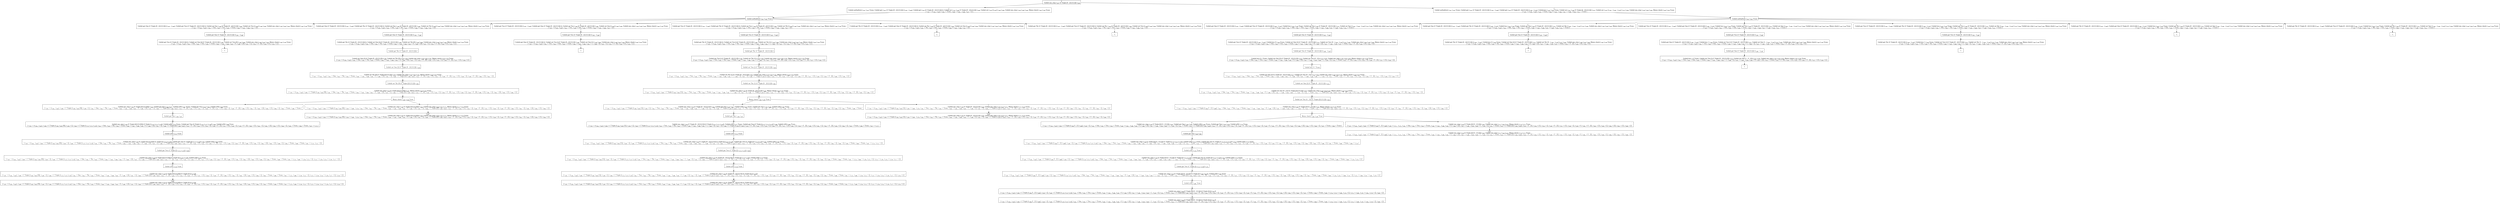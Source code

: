 digraph {
    graph [rankdir=TB
          ,bgcolor=transparent];
    node [shape=box
         ,fillcolor=white
         ,style=filled];
    0 [label=<O <BR/> Unfold one_step v<SUB>107</SUB> (C Triple [0 : [2] [1] []]) v<SUB>109</SUB>>];
    1 [label=<C <BR/> Unfold notEqStick v<SUB>141</SUB> v<SUB>142</SUB> Trueo, Unfold get v<SUB>141</SUB> (C Triple [0 : [2] [1] []]) (v<SUB>145</SUB> : v<SUB>146</SUB>), Unfold get v<SUB>142</SUB> (C Triple [0 : [2] [1] []]) [], Unfold set v<SUB>141</SUB> v<SUB>146</SUB> (C Triple [0 : [2] [1] []]) v<SUB>148</SUB>, Unfold set v<SUB>142</SUB> [v<SUB>145</SUB>] v<SUB>148</SUB> v<SUB>109</SUB>, Unfold one_step v<SUB>138</SUB> v<SUB>109</SUB> v<SUB>140</SUB>, Memo check v<SUB>140</SUB> v<SUB>139</SUB> Trueo <BR/>  [ v<SUB>107</SUB> &rarr; (v<SUB>141</SUB>, v<SUB>142</SUB>), v<SUB>143</SUB> &rarr; Trueo, v<SUB>144</SUB> &rarr; v<SUB>145</SUB> : v<SUB>146</SUB>, v<SUB>147</SUB> &rarr; [] ] >];
    2 [label=<C <BR/> Unfold notEqStick v<SUB>141</SUB> v<SUB>142</SUB> Trueo, Unfold get v<SUB>141</SUB> (C Triple [0 : [2] [1] []]) (v<SUB>145</SUB> : v<SUB>146</SUB>), Unfold get v<SUB>142</SUB> (C Triple [0 : [2] [1] []]) (v<SUB>149</SUB> : v<SUB>150</SUB>), Unfold less v<SUB>145</SUB> v<SUB>149</SUB> Trueo, Unfold set v<SUB>141</SUB> v<SUB>146</SUB> (C Triple [0 : [2] [1] []]) v<SUB>152</SUB>, Unfold set v<SUB>142</SUB> (v<SUB>145</SUB> : v<SUB>149</SUB> : v<SUB>150</SUB>) v<SUB>152</SUB> v<SUB>109</SUB>, Unfold one_step v<SUB>138</SUB> v<SUB>109</SUB> v<SUB>140</SUB>, Memo check v<SUB>140</SUB> v<SUB>139</SUB> Trueo <BR/>  [ v<SUB>107</SUB> &rarr; (v<SUB>141</SUB>, v<SUB>142</SUB>), v<SUB>143</SUB> &rarr; Trueo, v<SUB>144</SUB> &rarr; v<SUB>145</SUB> : v<SUB>146</SUB>, v<SUB>147</SUB> &rarr; v<SUB>149</SUB> : v<SUB>150</SUB>, v<SUB>151</SUB> &rarr; Trueo ] >];
    3 [label=<O <BR/> Unfold notEqStick v<SUB>141</SUB> v<SUB>142</SUB> Trueo>];
    4 [label=<C <BR/> Unfold get One (C Triple [0 : [2] [1] []]) (v<SUB>145</SUB> : v<SUB>146</SUB>), Unfold get Two (C Triple [0 : [2] [1] []]) [], Unfold set One v<SUB>146</SUB> (C Triple [0 : [2] [1] []]) v<SUB>148</SUB>, Unfold set Two [v<SUB>145</SUB>] v<SUB>148</SUB> v<SUB>109</SUB>, Unfold one_step v<SUB>138</SUB> v<SUB>109</SUB> v<SUB>140</SUB>, Memo check v<SUB>140</SUB> v<SUB>139</SUB> Trueo <BR/>  [ v<SUB>107</SUB> &rarr; (v<SUB>141</SUB>, v<SUB>142</SUB>), v<SUB>141</SUB> &rarr; One, v<SUB>142</SUB> &rarr; Two, v<SUB>143</SUB> &rarr; Trueo, v<SUB>144</SUB> &rarr; v<SUB>145</SUB> : v<SUB>146</SUB>, v<SUB>147</SUB> &rarr; [] ] >];
    5 [label=<C <BR/> Unfold get One (C Triple [0 : [2] [1] []]) (v<SUB>145</SUB> : v<SUB>146</SUB>), Unfold get Thr (C Triple [0 : [2] [1] []]) [], Unfold set One v<SUB>146</SUB> (C Triple [0 : [2] [1] []]) v<SUB>148</SUB>, Unfold set Thr [v<SUB>145</SUB>] v<SUB>148</SUB> v<SUB>109</SUB>, Unfold one_step v<SUB>138</SUB> v<SUB>109</SUB> v<SUB>140</SUB>, Memo check v<SUB>140</SUB> v<SUB>139</SUB> Trueo <BR/>  [ v<SUB>107</SUB> &rarr; (v<SUB>141</SUB>, v<SUB>142</SUB>), v<SUB>141</SUB> &rarr; One, v<SUB>142</SUB> &rarr; Thr, v<SUB>143</SUB> &rarr; Trueo, v<SUB>144</SUB> &rarr; v<SUB>145</SUB> : v<SUB>146</SUB>, v<SUB>147</SUB> &rarr; [] ] >];
    6 [label=<C <BR/> Unfold get Two (C Triple [0 : [2] [1] []]) (v<SUB>145</SUB> : v<SUB>146</SUB>), Unfold get One (C Triple [0 : [2] [1] []]) [], Unfold set Two v<SUB>146</SUB> (C Triple [0 : [2] [1] []]) v<SUB>148</SUB>, Unfold set One [v<SUB>145</SUB>] v<SUB>148</SUB> v<SUB>109</SUB>, Unfold one_step v<SUB>138</SUB> v<SUB>109</SUB> v<SUB>140</SUB>, Memo check v<SUB>140</SUB> v<SUB>139</SUB> Trueo <BR/>  [ v<SUB>107</SUB> &rarr; (v<SUB>141</SUB>, v<SUB>142</SUB>), v<SUB>141</SUB> &rarr; Two, v<SUB>142</SUB> &rarr; One, v<SUB>143</SUB> &rarr; Trueo, v<SUB>144</SUB> &rarr; v<SUB>145</SUB> : v<SUB>146</SUB>, v<SUB>147</SUB> &rarr; [] ] >];
    7 [label=<C <BR/> Unfold get Two (C Triple [0 : [2] [1] []]) (v<SUB>145</SUB> : v<SUB>146</SUB>), Unfold get Thr (C Triple [0 : [2] [1] []]) [], Unfold set Two v<SUB>146</SUB> (C Triple [0 : [2] [1] []]) v<SUB>148</SUB>, Unfold set Thr [v<SUB>145</SUB>] v<SUB>148</SUB> v<SUB>109</SUB>, Unfold one_step v<SUB>138</SUB> v<SUB>109</SUB> v<SUB>140</SUB>, Memo check v<SUB>140</SUB> v<SUB>139</SUB> Trueo <BR/>  [ v<SUB>107</SUB> &rarr; (v<SUB>141</SUB>, v<SUB>142</SUB>), v<SUB>141</SUB> &rarr; Two, v<SUB>142</SUB> &rarr; Thr, v<SUB>143</SUB> &rarr; Trueo, v<SUB>144</SUB> &rarr; v<SUB>145</SUB> : v<SUB>146</SUB>, v<SUB>147</SUB> &rarr; [] ] >];
    8 [label=<C <BR/> Unfold get Thr (C Triple [0 : [2] [1] []]) (v<SUB>145</SUB> : v<SUB>146</SUB>), Unfold get One (C Triple [0 : [2] [1] []]) [], Unfold set Thr v<SUB>146</SUB> (C Triple [0 : [2] [1] []]) v<SUB>148</SUB>, Unfold set One [v<SUB>145</SUB>] v<SUB>148</SUB> v<SUB>109</SUB>, Unfold one_step v<SUB>138</SUB> v<SUB>109</SUB> v<SUB>140</SUB>, Memo check v<SUB>140</SUB> v<SUB>139</SUB> Trueo <BR/>  [ v<SUB>107</SUB> &rarr; (v<SUB>141</SUB>, v<SUB>142</SUB>), v<SUB>141</SUB> &rarr; Thr, v<SUB>142</SUB> &rarr; One, v<SUB>143</SUB> &rarr; Trueo, v<SUB>144</SUB> &rarr; v<SUB>145</SUB> : v<SUB>146</SUB>, v<SUB>147</SUB> &rarr; [] ] >];
    9 [label=<C <BR/> Unfold get Thr (C Triple [0 : [2] [1] []]) (v<SUB>145</SUB> : v<SUB>146</SUB>), Unfold get Two (C Triple [0 : [2] [1] []]) [], Unfold set Thr v<SUB>146</SUB> (C Triple [0 : [2] [1] []]) v<SUB>148</SUB>, Unfold set Two [v<SUB>145</SUB>] v<SUB>148</SUB> v<SUB>109</SUB>, Unfold one_step v<SUB>138</SUB> v<SUB>109</SUB> v<SUB>140</SUB>, Memo check v<SUB>140</SUB> v<SUB>139</SUB> Trueo <BR/>  [ v<SUB>107</SUB> &rarr; (v<SUB>141</SUB>, v<SUB>142</SUB>), v<SUB>141</SUB> &rarr; Thr, v<SUB>142</SUB> &rarr; Two, v<SUB>143</SUB> &rarr; Trueo, v<SUB>144</SUB> &rarr; v<SUB>145</SUB> : v<SUB>146</SUB>, v<SUB>147</SUB> &rarr; [] ] >];
    10 [label=<O <BR/> Unfold get One (C Triple [0 : [2] [1] []]) (v<SUB>145</SUB> : v<SUB>146</SUB>)>];
    11 [label=<C <BR/> Unfold get Two (C Triple [0 : [2] [1] []]) [], Unfold set One [2] (C Triple [0 : [2] [1] []]) v<SUB>148</SUB>, Unfold set Two [0] v<SUB>148</SUB> v<SUB>109</SUB>, Unfold one_step v<SUB>138</SUB> v<SUB>109</SUB> v<SUB>140</SUB>, Memo check v<SUB>140</SUB> v<SUB>139</SUB> Trueo <BR/>  [ v<SUB>107</SUB> &rarr; (v<SUB>141</SUB>, v<SUB>142</SUB>), v<SUB>141</SUB> &rarr; One, v<SUB>142</SUB> &rarr; Two, v<SUB>143</SUB> &rarr; Trueo, v<SUB>144</SUB> &rarr; v<SUB>145</SUB> : v<SUB>146</SUB>, v<SUB>145</SUB> &rarr; 0, v<SUB>146</SUB> &rarr; [2], v<SUB>147</SUB> &rarr; [], v<SUB>153</SUB> &rarr; 0 : [2], v<SUB>154</SUB> &rarr; [1], v<SUB>155</SUB> &rarr; [] ] >];
    12 [label=<_|_>];
    13 [label=<O <BR/> Unfold get One (C Triple [0 : [2] [1] []]) (v<SUB>145</SUB> : v<SUB>146</SUB>)>];
    14 [label=<C <BR/> Unfold get Thr (C Triple [0 : [2] [1] []]) [], Unfold set One [2] (C Triple [0 : [2] [1] []]) v<SUB>148</SUB>, Unfold set Thr [0] v<SUB>148</SUB> v<SUB>109</SUB>, Unfold one_step v<SUB>138</SUB> v<SUB>109</SUB> v<SUB>140</SUB>, Memo check v<SUB>140</SUB> v<SUB>139</SUB> Trueo <BR/>  [ v<SUB>107</SUB> &rarr; (v<SUB>141</SUB>, v<SUB>142</SUB>), v<SUB>141</SUB> &rarr; One, v<SUB>142</SUB> &rarr; Thr, v<SUB>143</SUB> &rarr; Trueo, v<SUB>144</SUB> &rarr; v<SUB>145</SUB> : v<SUB>146</SUB>, v<SUB>145</SUB> &rarr; 0, v<SUB>146</SUB> &rarr; [2], v<SUB>147</SUB> &rarr; [], v<SUB>153</SUB> &rarr; 0 : [2], v<SUB>154</SUB> &rarr; [1], v<SUB>155</SUB> &rarr; [] ] >];
    15 [label=<O <BR/> Unfold get Thr (C Triple [0 : [2] [1] []]) []>];
    16 [label=<C <BR/> Unfold set One [2] (C Triple [0 : [2] [1] []]) v<SUB>148</SUB>, Unfold set Thr [0] v<SUB>148</SUB> v<SUB>109</SUB>, Unfold one_step v<SUB>138</SUB> v<SUB>109</SUB> v<SUB>140</SUB>, Memo check v<SUB>140</SUB> v<SUB>139</SUB> Trueo <BR/>  [ v<SUB>107</SUB> &rarr; (v<SUB>141</SUB>, v<SUB>142</SUB>), v<SUB>141</SUB> &rarr; One, v<SUB>142</SUB> &rarr; Thr, v<SUB>143</SUB> &rarr; Trueo, v<SUB>144</SUB> &rarr; v<SUB>145</SUB> : v<SUB>146</SUB>, v<SUB>145</SUB> &rarr; 0, v<SUB>146</SUB> &rarr; [2], v<SUB>147</SUB> &rarr; [], v<SUB>153</SUB> &rarr; 0 : [2], v<SUB>154</SUB> &rarr; [1], v<SUB>155</SUB> &rarr; [], v<SUB>156</SUB> &rarr; 0 : [2], v<SUB>157</SUB> &rarr; [1], v<SUB>158</SUB> &rarr; [] ] >];
    17 [label=<O <BR/> Unfold set One [2] (C Triple [0 : [2] [1] []]) v<SUB>148</SUB>>];
    18 [label=<C <BR/> Unfold set Thr [0] (C Triple [[2] [1] []]) v<SUB>109</SUB>, Unfold one_step v<SUB>138</SUB> v<SUB>109</SUB> v<SUB>140</SUB>, Memo check v<SUB>140</SUB> v<SUB>139</SUB> Trueo <BR/>  [ v<SUB>107</SUB> &rarr; (v<SUB>141</SUB>, v<SUB>142</SUB>), v<SUB>141</SUB> &rarr; One, v<SUB>142</SUB> &rarr; Thr, v<SUB>143</SUB> &rarr; Trueo, v<SUB>144</SUB> &rarr; v<SUB>145</SUB> : v<SUB>146</SUB>, v<SUB>145</SUB> &rarr; 0, v<SUB>146</SUB> &rarr; [2], v<SUB>147</SUB> &rarr; [], v<SUB>148</SUB> &rarr; C Triple [[2] v<SUB>160</SUB> v<SUB>161</SUB>], v<SUB>153</SUB> &rarr; 0 : [2], v<SUB>154</SUB> &rarr; [1], v<SUB>155</SUB> &rarr; [], v<SUB>156</SUB> &rarr; 0 : [2], v<SUB>157</SUB> &rarr; [1], v<SUB>158</SUB> &rarr; [], v<SUB>159</SUB> &rarr; 0 : [2], v<SUB>160</SUB> &rarr; [1], v<SUB>161</SUB> &rarr; [] ] >];
    19 [label=<O <BR/> Unfold set Thr [0] (C Triple [[2] [1] []]) v<SUB>109</SUB>>];
    20 [label=<C <BR/> Unfold one_step v<SUB>138</SUB> (C Triple [[2] [1] [0]]) v<SUB>140</SUB>, Memo check v<SUB>140</SUB> v<SUB>139</SUB> Trueo <BR/>  [ v<SUB>107</SUB> &rarr; (v<SUB>141</SUB>, v<SUB>142</SUB>), v<SUB>109</SUB> &rarr; C Triple [v<SUB>162</SUB> v<SUB>163</SUB> [0]], v<SUB>141</SUB> &rarr; One, v<SUB>142</SUB> &rarr; Thr, v<SUB>143</SUB> &rarr; Trueo, v<SUB>144</SUB> &rarr; v<SUB>145</SUB> : v<SUB>146</SUB>, v<SUB>145</SUB> &rarr; 0, v<SUB>146</SUB> &rarr; [2], v<SUB>147</SUB> &rarr; [], v<SUB>148</SUB> &rarr; C Triple [[2] v<SUB>160</SUB> v<SUB>161</SUB>], v<SUB>153</SUB> &rarr; 0 : [2], v<SUB>154</SUB> &rarr; [1], v<SUB>155</SUB> &rarr; [], v<SUB>156</SUB> &rarr; 0 : [2], v<SUB>157</SUB> &rarr; [1], v<SUB>158</SUB> &rarr; [], v<SUB>159</SUB> &rarr; 0 : [2], v<SUB>160</SUB> &rarr; [1], v<SUB>161</SUB> &rarr; [], v<SUB>162</SUB> &rarr; [2], v<SUB>163</SUB> &rarr; [1], v<SUB>164</SUB> &rarr; [] ] >];
    21 [label=<O <BR/> Memo check v<SUB>140</SUB> v<SUB>139</SUB> Trueo>];
    22 [label=<C <BR/> Unfold one_step v<SUB>138</SUB> (C Triple [[2] [1] [0]]) v<SUB>140</SUB>, Unfold get One v<SUB>140</SUB> v<SUB>167</SUB>, Unfold isNil v<SUB>167</SUB> Trueo, Unfold get Two v<SUB>140</SUB> v<SUB>168</SUB>, Unfold isNil v<SUB>168</SUB> Trueo <BR/>  [ v<SUB>107</SUB> &rarr; (v<SUB>141</SUB>, v<SUB>142</SUB>), v<SUB>109</SUB> &rarr; C Triple [v<SUB>162</SUB> v<SUB>163</SUB> [0]], v<SUB>139</SUB> &rarr; [], v<SUB>141</SUB> &rarr; One, v<SUB>142</SUB> &rarr; Thr, v<SUB>143</SUB> &rarr; Trueo, v<SUB>144</SUB> &rarr; v<SUB>145</SUB> : v<SUB>146</SUB>, v<SUB>145</SUB> &rarr; 0, v<SUB>146</SUB> &rarr; [2], v<SUB>147</SUB> &rarr; [], v<SUB>148</SUB> &rarr; C Triple [[2] v<SUB>160</SUB> v<SUB>161</SUB>], v<SUB>153</SUB> &rarr; 0 : [2], v<SUB>154</SUB> &rarr; [1], v<SUB>155</SUB> &rarr; [], v<SUB>156</SUB> &rarr; 0 : [2], v<SUB>157</SUB> &rarr; [1], v<SUB>158</SUB> &rarr; [], v<SUB>159</SUB> &rarr; 0 : [2], v<SUB>160</SUB> &rarr; [1], v<SUB>161</SUB> &rarr; [], v<SUB>162</SUB> &rarr; [2], v<SUB>163</SUB> &rarr; [1], v<SUB>164</SUB> &rarr; [], v<SUB>165</SUB> &rarr; Trueo, v<SUB>166</SUB> &rarr; Trueo ] >];
    23 [label=<C <BR/> Unfold one_step v<SUB>138</SUB> (C Triple [[2] [1] [0]]) v<SUB>140</SUB>, Unfold one_step v<SUB>169</SUB> v<SUB>140</SUB> v<SUB>171</SUB>, Memo check v<SUB>171</SUB> v<SUB>170</SUB> Trueo <BR/>  [ v<SUB>107</SUB> &rarr; (v<SUB>141</SUB>, v<SUB>142</SUB>), v<SUB>109</SUB> &rarr; C Triple [v<SUB>162</SUB> v<SUB>163</SUB> [0]], v<SUB>139</SUB> &rarr; v<SUB>169</SUB> : v<SUB>170</SUB>, v<SUB>141</SUB> &rarr; One, v<SUB>142</SUB> &rarr; Thr, v<SUB>143</SUB> &rarr; Trueo, v<SUB>144</SUB> &rarr; v<SUB>145</SUB> : v<SUB>146</SUB>, v<SUB>145</SUB> &rarr; 0, v<SUB>146</SUB> &rarr; [2], v<SUB>147</SUB> &rarr; [], v<SUB>148</SUB> &rarr; C Triple [[2] v<SUB>160</SUB> v<SUB>161</SUB>], v<SUB>153</SUB> &rarr; 0 : [2], v<SUB>154</SUB> &rarr; [1], v<SUB>155</SUB> &rarr; [], v<SUB>156</SUB> &rarr; 0 : [2], v<SUB>157</SUB> &rarr; [1], v<SUB>158</SUB> &rarr; [], v<SUB>159</SUB> &rarr; 0 : [2], v<SUB>160</SUB> &rarr; [1], v<SUB>161</SUB> &rarr; [], v<SUB>162</SUB> &rarr; [2], v<SUB>163</SUB> &rarr; [1], v<SUB>164</SUB> &rarr; [] ] >];
    24 [label=<O <BR/> Unfold get One v<SUB>140</SUB> v<SUB>167</SUB>>];
    25 [label=<C <BR/> Unfold one_step v<SUB>138</SUB> (C Triple [[2] [1] [0]]) (C Triple [v<SUB>172</SUB> v<SUB>173</SUB> v<SUB>174</SUB>]), Unfold isNil v<SUB>172</SUB> Trueo, Unfold get Two (C Triple [v<SUB>172</SUB> v<SUB>173</SUB> v<SUB>174</SUB>]) v<SUB>168</SUB>, Unfold isNil v<SUB>168</SUB> Trueo <BR/>  [ v<SUB>107</SUB> &rarr; (v<SUB>141</SUB>, v<SUB>142</SUB>), v<SUB>109</SUB> &rarr; C Triple [v<SUB>162</SUB> v<SUB>163</SUB> [0]], v<SUB>139</SUB> &rarr; [], v<SUB>140</SUB> &rarr; C Triple [v<SUB>172</SUB> v<SUB>173</SUB> v<SUB>174</SUB>], v<SUB>141</SUB> &rarr; One, v<SUB>142</SUB> &rarr; Thr, v<SUB>143</SUB> &rarr; Trueo, v<SUB>144</SUB> &rarr; v<SUB>145</SUB> : v<SUB>146</SUB>, v<SUB>145</SUB> &rarr; 0, v<SUB>146</SUB> &rarr; [2], v<SUB>147</SUB> &rarr; [], v<SUB>148</SUB> &rarr; C Triple [[2] v<SUB>160</SUB> v<SUB>161</SUB>], v<SUB>153</SUB> &rarr; 0 : [2], v<SUB>154</SUB> &rarr; [1], v<SUB>155</SUB> &rarr; [], v<SUB>156</SUB> &rarr; 0 : [2], v<SUB>157</SUB> &rarr; [1], v<SUB>158</SUB> &rarr; [], v<SUB>159</SUB> &rarr; 0 : [2], v<SUB>160</SUB> &rarr; [1], v<SUB>161</SUB> &rarr; [], v<SUB>162</SUB> &rarr; [2], v<SUB>163</SUB> &rarr; [1], v<SUB>164</SUB> &rarr; [], v<SUB>165</SUB> &rarr; Trueo, v<SUB>166</SUB> &rarr; Trueo, v<SUB>167</SUB> &rarr; v<SUB>172</SUB> ] >];
    26 [label=<O <BR/> Unfold isNil v<SUB>172</SUB> Trueo>];
    27 [label=<C <BR/> Unfold one_step v<SUB>138</SUB> (C Triple [[2] [1] [0]]) (C Triple [[] v<SUB>173</SUB> v<SUB>174</SUB>]), Unfold get Two (C Triple [[] v<SUB>173</SUB> v<SUB>174</SUB>]) v<SUB>168</SUB>, Unfold isNil v<SUB>168</SUB> Trueo <BR/>  [ v<SUB>107</SUB> &rarr; (v<SUB>141</SUB>, v<SUB>142</SUB>), v<SUB>109</SUB> &rarr; C Triple [v<SUB>162</SUB> v<SUB>163</SUB> [0]], v<SUB>139</SUB> &rarr; [], v<SUB>140</SUB> &rarr; C Triple [v<SUB>172</SUB> v<SUB>173</SUB> v<SUB>174</SUB>], v<SUB>141</SUB> &rarr; One, v<SUB>142</SUB> &rarr; Thr, v<SUB>143</SUB> &rarr; Trueo, v<SUB>144</SUB> &rarr; v<SUB>145</SUB> : v<SUB>146</SUB>, v<SUB>145</SUB> &rarr; 0, v<SUB>146</SUB> &rarr; [2], v<SUB>147</SUB> &rarr; [], v<SUB>148</SUB> &rarr; C Triple [[2] v<SUB>160</SUB> v<SUB>161</SUB>], v<SUB>153</SUB> &rarr; 0 : [2], v<SUB>154</SUB> &rarr; [1], v<SUB>155</SUB> &rarr; [], v<SUB>156</SUB> &rarr; 0 : [2], v<SUB>157</SUB> &rarr; [1], v<SUB>158</SUB> &rarr; [], v<SUB>159</SUB> &rarr; 0 : [2], v<SUB>160</SUB> &rarr; [1], v<SUB>161</SUB> &rarr; [], v<SUB>162</SUB> &rarr; [2], v<SUB>163</SUB> &rarr; [1], v<SUB>164</SUB> &rarr; [], v<SUB>165</SUB> &rarr; Trueo, v<SUB>166</SUB> &rarr; Trueo, v<SUB>167</SUB> &rarr; v<SUB>172</SUB>, v<SUB>172</SUB> &rarr; [] ] >];
    28 [label=<O <BR/> Unfold get Two (C Triple [[] v<SUB>173</SUB> v<SUB>174</SUB>]) v<SUB>168</SUB>>];
    29 [label=<C <BR/> Unfold one_step v<SUB>138</SUB> (C Triple [[2] [1] [0]]) (C Triple [[] v<SUB>178</SUB> v<SUB>179</SUB>]), Unfold isNil v<SUB>178</SUB> Trueo <BR/>  [ v<SUB>107</SUB> &rarr; (v<SUB>141</SUB>, v<SUB>142</SUB>), v<SUB>109</SUB> &rarr; C Triple [v<SUB>162</SUB> v<SUB>163</SUB> [0]], v<SUB>139</SUB> &rarr; [], v<SUB>140</SUB> &rarr; C Triple [v<SUB>172</SUB> v<SUB>173</SUB> v<SUB>174</SUB>], v<SUB>141</SUB> &rarr; One, v<SUB>142</SUB> &rarr; Thr, v<SUB>143</SUB> &rarr; Trueo, v<SUB>144</SUB> &rarr; v<SUB>145</SUB> : v<SUB>146</SUB>, v<SUB>145</SUB> &rarr; 0, v<SUB>146</SUB> &rarr; [2], v<SUB>147</SUB> &rarr; [], v<SUB>148</SUB> &rarr; C Triple [[2] v<SUB>160</SUB> v<SUB>161</SUB>], v<SUB>153</SUB> &rarr; 0 : [2], v<SUB>154</SUB> &rarr; [1], v<SUB>155</SUB> &rarr; [], v<SUB>156</SUB> &rarr; 0 : [2], v<SUB>157</SUB> &rarr; [1], v<SUB>158</SUB> &rarr; [], v<SUB>159</SUB> &rarr; 0 : [2], v<SUB>160</SUB> &rarr; [1], v<SUB>161</SUB> &rarr; [], v<SUB>162</SUB> &rarr; [2], v<SUB>163</SUB> &rarr; [1], v<SUB>164</SUB> &rarr; [], v<SUB>165</SUB> &rarr; Trueo, v<SUB>166</SUB> &rarr; Trueo, v<SUB>167</SUB> &rarr; v<SUB>172</SUB>, v<SUB>168</SUB> &rarr; v<SUB>178</SUB>, v<SUB>172</SUB> &rarr; [], v<SUB>173</SUB> &rarr; v<SUB>178</SUB>, v<SUB>174</SUB> &rarr; v<SUB>179</SUB>, v<SUB>177</SUB> &rarr; [] ] >];
    30 [label=<O <BR/> Unfold isNil v<SUB>178</SUB> Trueo>];
    31 [label=<C <BR/> Unfold one_step v<SUB>138</SUB> (C Triple [[2] [1] [0]]) (C Triple [[] [] v<SUB>179</SUB>]) <BR/>  [ v<SUB>107</SUB> &rarr; (v<SUB>141</SUB>, v<SUB>142</SUB>), v<SUB>109</SUB> &rarr; C Triple [v<SUB>162</SUB> v<SUB>163</SUB> [0]], v<SUB>139</SUB> &rarr; [], v<SUB>140</SUB> &rarr; C Triple [v<SUB>172</SUB> v<SUB>173</SUB> v<SUB>174</SUB>], v<SUB>141</SUB> &rarr; One, v<SUB>142</SUB> &rarr; Thr, v<SUB>143</SUB> &rarr; Trueo, v<SUB>144</SUB> &rarr; v<SUB>145</SUB> : v<SUB>146</SUB>, v<SUB>145</SUB> &rarr; 0, v<SUB>146</SUB> &rarr; [2], v<SUB>147</SUB> &rarr; [], v<SUB>148</SUB> &rarr; C Triple [[2] v<SUB>160</SUB> v<SUB>161</SUB>], v<SUB>153</SUB> &rarr; 0 : [2], v<SUB>154</SUB> &rarr; [1], v<SUB>155</SUB> &rarr; [], v<SUB>156</SUB> &rarr; 0 : [2], v<SUB>157</SUB> &rarr; [1], v<SUB>158</SUB> &rarr; [], v<SUB>159</SUB> &rarr; 0 : [2], v<SUB>160</SUB> &rarr; [1], v<SUB>161</SUB> &rarr; [], v<SUB>162</SUB> &rarr; [2], v<SUB>163</SUB> &rarr; [1], v<SUB>164</SUB> &rarr; [], v<SUB>165</SUB> &rarr; Trueo, v<SUB>166</SUB> &rarr; Trueo, v<SUB>167</SUB> &rarr; v<SUB>172</SUB>, v<SUB>168</SUB> &rarr; v<SUB>178</SUB>, v<SUB>172</SUB> &rarr; [], v<SUB>173</SUB> &rarr; v<SUB>178</SUB>, v<SUB>174</SUB> &rarr; v<SUB>179</SUB>, v<SUB>177</SUB> &rarr; [], v<SUB>178</SUB> &rarr; [] ] >];
    32 [label=<Leaf <BR/> Unfold one_step v<SUB>138</SUB> (C Triple [[2] [1] [0]]) (C Triple [[] [] v<SUB>179</SUB>]) <BR/>  [ v<SUB>107</SUB> &rarr; (v<SUB>141</SUB>, v<SUB>142</SUB>), v<SUB>109</SUB> &rarr; C Triple [v<SUB>162</SUB> v<SUB>163</SUB> [0]], v<SUB>139</SUB> &rarr; [], v<SUB>140</SUB> &rarr; C Triple [v<SUB>172</SUB> v<SUB>173</SUB> v<SUB>174</SUB>], v<SUB>141</SUB> &rarr; One, v<SUB>142</SUB> &rarr; Thr, v<SUB>143</SUB> &rarr; Trueo, v<SUB>144</SUB> &rarr; v<SUB>145</SUB> : v<SUB>146</SUB>, v<SUB>145</SUB> &rarr; 0, v<SUB>146</SUB> &rarr; [2], v<SUB>147</SUB> &rarr; [], v<SUB>148</SUB> &rarr; C Triple [[2] v<SUB>160</SUB> v<SUB>161</SUB>], v<SUB>153</SUB> &rarr; 0 : [2], v<SUB>154</SUB> &rarr; [1], v<SUB>155</SUB> &rarr; [], v<SUB>156</SUB> &rarr; 0 : [2], v<SUB>157</SUB> &rarr; [1], v<SUB>158</SUB> &rarr; [], v<SUB>159</SUB> &rarr; 0 : [2], v<SUB>160</SUB> &rarr; [1], v<SUB>161</SUB> &rarr; [], v<SUB>162</SUB> &rarr; [2], v<SUB>163</SUB> &rarr; [1], v<SUB>164</SUB> &rarr; [], v<SUB>165</SUB> &rarr; Trueo, v<SUB>166</SUB> &rarr; Trueo, v<SUB>167</SUB> &rarr; v<SUB>172</SUB>, v<SUB>168</SUB> &rarr; v<SUB>178</SUB>, v<SUB>172</SUB> &rarr; [], v<SUB>173</SUB> &rarr; v<SUB>178</SUB>, v<SUB>174</SUB> &rarr; v<SUB>179</SUB>, v<SUB>177</SUB> &rarr; [], v<SUB>178</SUB> &rarr; [] ] >];
    33 [label=<Leaf <BR/> Unfold one_step v<SUB>138</SUB> (C Triple [[2] [1] [0]]) v<SUB>140</SUB>, Unfold one_step v<SUB>169</SUB> v<SUB>140</SUB> v<SUB>171</SUB>, Memo check v<SUB>171</SUB> v<SUB>170</SUB> Trueo <BR/>  [ v<SUB>107</SUB> &rarr; (v<SUB>141</SUB>, v<SUB>142</SUB>), v<SUB>109</SUB> &rarr; C Triple [v<SUB>162</SUB> v<SUB>163</SUB> [0]], v<SUB>139</SUB> &rarr; v<SUB>169</SUB> : v<SUB>170</SUB>, v<SUB>141</SUB> &rarr; One, v<SUB>142</SUB> &rarr; Thr, v<SUB>143</SUB> &rarr; Trueo, v<SUB>144</SUB> &rarr; v<SUB>145</SUB> : v<SUB>146</SUB>, v<SUB>145</SUB> &rarr; 0, v<SUB>146</SUB> &rarr; [2], v<SUB>147</SUB> &rarr; [], v<SUB>148</SUB> &rarr; C Triple [[2] v<SUB>160</SUB> v<SUB>161</SUB>], v<SUB>153</SUB> &rarr; 0 : [2], v<SUB>154</SUB> &rarr; [1], v<SUB>155</SUB> &rarr; [], v<SUB>156</SUB> &rarr; 0 : [2], v<SUB>157</SUB> &rarr; [1], v<SUB>158</SUB> &rarr; [], v<SUB>159</SUB> &rarr; 0 : [2], v<SUB>160</SUB> &rarr; [1], v<SUB>161</SUB> &rarr; [], v<SUB>162</SUB> &rarr; [2], v<SUB>163</SUB> &rarr; [1], v<SUB>164</SUB> &rarr; [] ] >];
    34 [label=<O <BR/> Unfold get Two (C Triple [0 : [2] [1] []]) (v<SUB>145</SUB> : v<SUB>146</SUB>)>];
    35 [label=<C <BR/> Unfold get One (C Triple [0 : [2] [1] []]) [], Unfold set Two [] (C Triple [0 : [2] [1] []]) v<SUB>148</SUB>, Unfold set One [1] v<SUB>148</SUB> v<SUB>109</SUB>, Unfold one_step v<SUB>138</SUB> v<SUB>109</SUB> v<SUB>140</SUB>, Memo check v<SUB>140</SUB> v<SUB>139</SUB> Trueo <BR/>  [ v<SUB>107</SUB> &rarr; (v<SUB>141</SUB>, v<SUB>142</SUB>), v<SUB>141</SUB> &rarr; Two, v<SUB>142</SUB> &rarr; One, v<SUB>143</SUB> &rarr; Trueo, v<SUB>144</SUB> &rarr; v<SUB>145</SUB> : v<SUB>146</SUB>, v<SUB>145</SUB> &rarr; 1, v<SUB>146</SUB> &rarr; [], v<SUB>147</SUB> &rarr; [], v<SUB>153</SUB> &rarr; 0 : [2], v<SUB>154</SUB> &rarr; [1], v<SUB>155</SUB> &rarr; [] ] >];
    36 [label=<_|_>];
    37 [label=<O <BR/> Unfold get Two (C Triple [0 : [2] [1] []]) (v<SUB>145</SUB> : v<SUB>146</SUB>)>];
    38 [label=<C <BR/> Unfold get Thr (C Triple [0 : [2] [1] []]) [], Unfold set Two [] (C Triple [0 : [2] [1] []]) v<SUB>148</SUB>, Unfold set Thr [1] v<SUB>148</SUB> v<SUB>109</SUB>, Unfold one_step v<SUB>138</SUB> v<SUB>109</SUB> v<SUB>140</SUB>, Memo check v<SUB>140</SUB> v<SUB>139</SUB> Trueo <BR/>  [ v<SUB>107</SUB> &rarr; (v<SUB>141</SUB>, v<SUB>142</SUB>), v<SUB>141</SUB> &rarr; Two, v<SUB>142</SUB> &rarr; Thr, v<SUB>143</SUB> &rarr; Trueo, v<SUB>144</SUB> &rarr; v<SUB>145</SUB> : v<SUB>146</SUB>, v<SUB>145</SUB> &rarr; 1, v<SUB>146</SUB> &rarr; [], v<SUB>147</SUB> &rarr; [], v<SUB>153</SUB> &rarr; 0 : [2], v<SUB>154</SUB> &rarr; [1], v<SUB>155</SUB> &rarr; [] ] >];
    39 [label=<O <BR/> Unfold get Thr (C Triple [0 : [2] [1] []]) []>];
    40 [label=<C <BR/> Unfold set Two [] (C Triple [0 : [2] [1] []]) v<SUB>148</SUB>, Unfold set Thr [1] v<SUB>148</SUB> v<SUB>109</SUB>, Unfold one_step v<SUB>138</SUB> v<SUB>109</SUB> v<SUB>140</SUB>, Memo check v<SUB>140</SUB> v<SUB>139</SUB> Trueo <BR/>  [ v<SUB>107</SUB> &rarr; (v<SUB>141</SUB>, v<SUB>142</SUB>), v<SUB>141</SUB> &rarr; Two, v<SUB>142</SUB> &rarr; Thr, v<SUB>143</SUB> &rarr; Trueo, v<SUB>144</SUB> &rarr; v<SUB>145</SUB> : v<SUB>146</SUB>, v<SUB>145</SUB> &rarr; 1, v<SUB>146</SUB> &rarr; [], v<SUB>147</SUB> &rarr; [], v<SUB>153</SUB> &rarr; 0 : [2], v<SUB>154</SUB> &rarr; [1], v<SUB>155</SUB> &rarr; [], v<SUB>156</SUB> &rarr; 0 : [2], v<SUB>157</SUB> &rarr; [1], v<SUB>158</SUB> &rarr; [] ] >];
    41 [label=<O <BR/> Unfold set Two [] (C Triple [0 : [2] [1] []]) v<SUB>148</SUB>>];
    42 [label=<C <BR/> Unfold set Thr [1] (C Triple [0 : [2] [] []]) v<SUB>109</SUB>, Unfold one_step v<SUB>138</SUB> v<SUB>109</SUB> v<SUB>140</SUB>, Memo check v<SUB>140</SUB> v<SUB>139</SUB> Trueo <BR/>  [ v<SUB>107</SUB> &rarr; (v<SUB>141</SUB>, v<SUB>142</SUB>), v<SUB>141</SUB> &rarr; Two, v<SUB>142</SUB> &rarr; Thr, v<SUB>143</SUB> &rarr; Trueo, v<SUB>144</SUB> &rarr; v<SUB>145</SUB> : v<SUB>146</SUB>, v<SUB>145</SUB> &rarr; 1, v<SUB>146</SUB> &rarr; [], v<SUB>147</SUB> &rarr; [], v<SUB>148</SUB> &rarr; C Triple [v<SUB>159</SUB> [] v<SUB>161</SUB>], v<SUB>153</SUB> &rarr; 0 : [2], v<SUB>154</SUB> &rarr; [1], v<SUB>155</SUB> &rarr; [], v<SUB>156</SUB> &rarr; 0 : [2], v<SUB>157</SUB> &rarr; [1], v<SUB>158</SUB> &rarr; [], v<SUB>159</SUB> &rarr; 0 : [2], v<SUB>160</SUB> &rarr; [1], v<SUB>161</SUB> &rarr; [] ] >];
    43 [label=<O <BR/> Unfold set Thr [1] (C Triple [0 : [2] [] []]) v<SUB>109</SUB>>];
    44 [label=<C <BR/> Unfold one_step v<SUB>138</SUB> (C Triple [0 : [2] [] [1]]) v<SUB>140</SUB>, Memo check v<SUB>140</SUB> v<SUB>139</SUB> Trueo <BR/>  [ v<SUB>107</SUB> &rarr; (v<SUB>141</SUB>, v<SUB>142</SUB>), v<SUB>109</SUB> &rarr; C Triple [v<SUB>162</SUB> v<SUB>163</SUB> [1]], v<SUB>141</SUB> &rarr; Two, v<SUB>142</SUB> &rarr; Thr, v<SUB>143</SUB> &rarr; Trueo, v<SUB>144</SUB> &rarr; v<SUB>145</SUB> : v<SUB>146</SUB>, v<SUB>145</SUB> &rarr; 1, v<SUB>146</SUB> &rarr; [], v<SUB>147</SUB> &rarr; [], v<SUB>148</SUB> &rarr; C Triple [v<SUB>159</SUB> [] v<SUB>161</SUB>], v<SUB>153</SUB> &rarr; 0 : [2], v<SUB>154</SUB> &rarr; [1], v<SUB>155</SUB> &rarr; [], v<SUB>156</SUB> &rarr; 0 : [2], v<SUB>157</SUB> &rarr; [1], v<SUB>158</SUB> &rarr; [], v<SUB>159</SUB> &rarr; 0 : [2], v<SUB>160</SUB> &rarr; [1], v<SUB>161</SUB> &rarr; [], v<SUB>162</SUB> &rarr; 0 : [2], v<SUB>163</SUB> &rarr; [], v<SUB>164</SUB> &rarr; [] ] >];
    45 [label=<O <BR/> Memo check v<SUB>140</SUB> v<SUB>139</SUB> Trueo>];
    46 [label=<C <BR/> Unfold one_step v<SUB>138</SUB> (C Triple [0 : [2] [] [1]]) v<SUB>140</SUB>, Unfold get One v<SUB>140</SUB> v<SUB>167</SUB>, Unfold isNil v<SUB>167</SUB> Trueo, Unfold get Two v<SUB>140</SUB> v<SUB>168</SUB>, Unfold isNil v<SUB>168</SUB> Trueo <BR/>  [ v<SUB>107</SUB> &rarr; (v<SUB>141</SUB>, v<SUB>142</SUB>), v<SUB>109</SUB> &rarr; C Triple [v<SUB>162</SUB> v<SUB>163</SUB> [1]], v<SUB>139</SUB> &rarr; [], v<SUB>141</SUB> &rarr; Two, v<SUB>142</SUB> &rarr; Thr, v<SUB>143</SUB> &rarr; Trueo, v<SUB>144</SUB> &rarr; v<SUB>145</SUB> : v<SUB>146</SUB>, v<SUB>145</SUB> &rarr; 1, v<SUB>146</SUB> &rarr; [], v<SUB>147</SUB> &rarr; [], v<SUB>148</SUB> &rarr; C Triple [v<SUB>159</SUB> [] v<SUB>161</SUB>], v<SUB>153</SUB> &rarr; 0 : [2], v<SUB>154</SUB> &rarr; [1], v<SUB>155</SUB> &rarr; [], v<SUB>156</SUB> &rarr; 0 : [2], v<SUB>157</SUB> &rarr; [1], v<SUB>158</SUB> &rarr; [], v<SUB>159</SUB> &rarr; 0 : [2], v<SUB>160</SUB> &rarr; [1], v<SUB>161</SUB> &rarr; [], v<SUB>162</SUB> &rarr; 0 : [2], v<SUB>163</SUB> &rarr; [], v<SUB>164</SUB> &rarr; [], v<SUB>165</SUB> &rarr; Trueo, v<SUB>166</SUB> &rarr; Trueo ] >];
    47 [label=<C <BR/> Unfold one_step v<SUB>138</SUB> (C Triple [0 : [2] [] [1]]) v<SUB>140</SUB>, Unfold one_step v<SUB>169</SUB> v<SUB>140</SUB> v<SUB>171</SUB>, Memo check v<SUB>171</SUB> v<SUB>170</SUB> Trueo <BR/>  [ v<SUB>107</SUB> &rarr; (v<SUB>141</SUB>, v<SUB>142</SUB>), v<SUB>109</SUB> &rarr; C Triple [v<SUB>162</SUB> v<SUB>163</SUB> [1]], v<SUB>139</SUB> &rarr; v<SUB>169</SUB> : v<SUB>170</SUB>, v<SUB>141</SUB> &rarr; Two, v<SUB>142</SUB> &rarr; Thr, v<SUB>143</SUB> &rarr; Trueo, v<SUB>144</SUB> &rarr; v<SUB>145</SUB> : v<SUB>146</SUB>, v<SUB>145</SUB> &rarr; 1, v<SUB>146</SUB> &rarr; [], v<SUB>147</SUB> &rarr; [], v<SUB>148</SUB> &rarr; C Triple [v<SUB>159</SUB> [] v<SUB>161</SUB>], v<SUB>153</SUB> &rarr; 0 : [2], v<SUB>154</SUB> &rarr; [1], v<SUB>155</SUB> &rarr; [], v<SUB>156</SUB> &rarr; 0 : [2], v<SUB>157</SUB> &rarr; [1], v<SUB>158</SUB> &rarr; [], v<SUB>159</SUB> &rarr; 0 : [2], v<SUB>160</SUB> &rarr; [1], v<SUB>161</SUB> &rarr; [], v<SUB>162</SUB> &rarr; 0 : [2], v<SUB>163</SUB> &rarr; [], v<SUB>164</SUB> &rarr; [] ] >];
    48 [label=<O <BR/> Unfold get One v<SUB>140</SUB> v<SUB>167</SUB>>];
    49 [label=<C <BR/> Unfold one_step v<SUB>138</SUB> (C Triple [0 : [2] [] [1]]) (C Triple [v<SUB>172</SUB> v<SUB>173</SUB> v<SUB>174</SUB>]), Unfold isNil v<SUB>172</SUB> Trueo, Unfold get Two (C Triple [v<SUB>172</SUB> v<SUB>173</SUB> v<SUB>174</SUB>]) v<SUB>168</SUB>, Unfold isNil v<SUB>168</SUB> Trueo <BR/>  [ v<SUB>107</SUB> &rarr; (v<SUB>141</SUB>, v<SUB>142</SUB>), v<SUB>109</SUB> &rarr; C Triple [v<SUB>162</SUB> v<SUB>163</SUB> [1]], v<SUB>139</SUB> &rarr; [], v<SUB>140</SUB> &rarr; C Triple [v<SUB>172</SUB> v<SUB>173</SUB> v<SUB>174</SUB>], v<SUB>141</SUB> &rarr; Two, v<SUB>142</SUB> &rarr; Thr, v<SUB>143</SUB> &rarr; Trueo, v<SUB>144</SUB> &rarr; v<SUB>145</SUB> : v<SUB>146</SUB>, v<SUB>145</SUB> &rarr; 1, v<SUB>146</SUB> &rarr; [], v<SUB>147</SUB> &rarr; [], v<SUB>148</SUB> &rarr; C Triple [v<SUB>159</SUB> [] v<SUB>161</SUB>], v<SUB>153</SUB> &rarr; 0 : [2], v<SUB>154</SUB> &rarr; [1], v<SUB>155</SUB> &rarr; [], v<SUB>156</SUB> &rarr; 0 : [2], v<SUB>157</SUB> &rarr; [1], v<SUB>158</SUB> &rarr; [], v<SUB>159</SUB> &rarr; 0 : [2], v<SUB>160</SUB> &rarr; [1], v<SUB>161</SUB> &rarr; [], v<SUB>162</SUB> &rarr; 0 : [2], v<SUB>163</SUB> &rarr; [], v<SUB>164</SUB> &rarr; [], v<SUB>165</SUB> &rarr; Trueo, v<SUB>166</SUB> &rarr; Trueo, v<SUB>167</SUB> &rarr; v<SUB>172</SUB> ] >];
    50 [label=<O <BR/> Unfold isNil v<SUB>172</SUB> Trueo>];
    51 [label=<C <BR/> Unfold one_step v<SUB>138</SUB> (C Triple [0 : [2] [] [1]]) (C Triple [[] v<SUB>173</SUB> v<SUB>174</SUB>]), Unfold get Two (C Triple [[] v<SUB>173</SUB> v<SUB>174</SUB>]) v<SUB>168</SUB>, Unfold isNil v<SUB>168</SUB> Trueo <BR/>  [ v<SUB>107</SUB> &rarr; (v<SUB>141</SUB>, v<SUB>142</SUB>), v<SUB>109</SUB> &rarr; C Triple [v<SUB>162</SUB> v<SUB>163</SUB> [1]], v<SUB>139</SUB> &rarr; [], v<SUB>140</SUB> &rarr; C Triple [v<SUB>172</SUB> v<SUB>173</SUB> v<SUB>174</SUB>], v<SUB>141</SUB> &rarr; Two, v<SUB>142</SUB> &rarr; Thr, v<SUB>143</SUB> &rarr; Trueo, v<SUB>144</SUB> &rarr; v<SUB>145</SUB> : v<SUB>146</SUB>, v<SUB>145</SUB> &rarr; 1, v<SUB>146</SUB> &rarr; [], v<SUB>147</SUB> &rarr; [], v<SUB>148</SUB> &rarr; C Triple [v<SUB>159</SUB> [] v<SUB>161</SUB>], v<SUB>153</SUB> &rarr; 0 : [2], v<SUB>154</SUB> &rarr; [1], v<SUB>155</SUB> &rarr; [], v<SUB>156</SUB> &rarr; 0 : [2], v<SUB>157</SUB> &rarr; [1], v<SUB>158</SUB> &rarr; [], v<SUB>159</SUB> &rarr; 0 : [2], v<SUB>160</SUB> &rarr; [1], v<SUB>161</SUB> &rarr; [], v<SUB>162</SUB> &rarr; 0 : [2], v<SUB>163</SUB> &rarr; [], v<SUB>164</SUB> &rarr; [], v<SUB>165</SUB> &rarr; Trueo, v<SUB>166</SUB> &rarr; Trueo, v<SUB>167</SUB> &rarr; v<SUB>172</SUB>, v<SUB>172</SUB> &rarr; [] ] >];
    52 [label=<O <BR/> Unfold get Two (C Triple [[] v<SUB>173</SUB> v<SUB>174</SUB>]) v<SUB>168</SUB>>];
    53 [label=<C <BR/> Unfold one_step v<SUB>138</SUB> (C Triple [0 : [2] [] [1]]) (C Triple [[] v<SUB>178</SUB> v<SUB>179</SUB>]), Unfold isNil v<SUB>178</SUB> Trueo <BR/>  [ v<SUB>107</SUB> &rarr; (v<SUB>141</SUB>, v<SUB>142</SUB>), v<SUB>109</SUB> &rarr; C Triple [v<SUB>162</SUB> v<SUB>163</SUB> [1]], v<SUB>139</SUB> &rarr; [], v<SUB>140</SUB> &rarr; C Triple [v<SUB>172</SUB> v<SUB>173</SUB> v<SUB>174</SUB>], v<SUB>141</SUB> &rarr; Two, v<SUB>142</SUB> &rarr; Thr, v<SUB>143</SUB> &rarr; Trueo, v<SUB>144</SUB> &rarr; v<SUB>145</SUB> : v<SUB>146</SUB>, v<SUB>145</SUB> &rarr; 1, v<SUB>146</SUB> &rarr; [], v<SUB>147</SUB> &rarr; [], v<SUB>148</SUB> &rarr; C Triple [v<SUB>159</SUB> [] v<SUB>161</SUB>], v<SUB>153</SUB> &rarr; 0 : [2], v<SUB>154</SUB> &rarr; [1], v<SUB>155</SUB> &rarr; [], v<SUB>156</SUB> &rarr; 0 : [2], v<SUB>157</SUB> &rarr; [1], v<SUB>158</SUB> &rarr; [], v<SUB>159</SUB> &rarr; 0 : [2], v<SUB>160</SUB> &rarr; [1], v<SUB>161</SUB> &rarr; [], v<SUB>162</SUB> &rarr; 0 : [2], v<SUB>163</SUB> &rarr; [], v<SUB>164</SUB> &rarr; [], v<SUB>165</SUB> &rarr; Trueo, v<SUB>166</SUB> &rarr; Trueo, v<SUB>167</SUB> &rarr; v<SUB>172</SUB>, v<SUB>168</SUB> &rarr; v<SUB>178</SUB>, v<SUB>172</SUB> &rarr; [], v<SUB>173</SUB> &rarr; v<SUB>178</SUB>, v<SUB>174</SUB> &rarr; v<SUB>179</SUB>, v<SUB>177</SUB> &rarr; [] ] >];
    54 [label=<O <BR/> Unfold isNil v<SUB>178</SUB> Trueo>];
    55 [label=<C <BR/> Unfold one_step v<SUB>138</SUB> (C Triple [0 : [2] [] [1]]) (C Triple [[] [] v<SUB>179</SUB>]) <BR/>  [ v<SUB>107</SUB> &rarr; (v<SUB>141</SUB>, v<SUB>142</SUB>), v<SUB>109</SUB> &rarr; C Triple [v<SUB>162</SUB> v<SUB>163</SUB> [1]], v<SUB>139</SUB> &rarr; [], v<SUB>140</SUB> &rarr; C Triple [v<SUB>172</SUB> v<SUB>173</SUB> v<SUB>174</SUB>], v<SUB>141</SUB> &rarr; Two, v<SUB>142</SUB> &rarr; Thr, v<SUB>143</SUB> &rarr; Trueo, v<SUB>144</SUB> &rarr; v<SUB>145</SUB> : v<SUB>146</SUB>, v<SUB>145</SUB> &rarr; 1, v<SUB>146</SUB> &rarr; [], v<SUB>147</SUB> &rarr; [], v<SUB>148</SUB> &rarr; C Triple [v<SUB>159</SUB> [] v<SUB>161</SUB>], v<SUB>153</SUB> &rarr; 0 : [2], v<SUB>154</SUB> &rarr; [1], v<SUB>155</SUB> &rarr; [], v<SUB>156</SUB> &rarr; 0 : [2], v<SUB>157</SUB> &rarr; [1], v<SUB>158</SUB> &rarr; [], v<SUB>159</SUB> &rarr; 0 : [2], v<SUB>160</SUB> &rarr; [1], v<SUB>161</SUB> &rarr; [], v<SUB>162</SUB> &rarr; 0 : [2], v<SUB>163</SUB> &rarr; [], v<SUB>164</SUB> &rarr; [], v<SUB>165</SUB> &rarr; Trueo, v<SUB>166</SUB> &rarr; Trueo, v<SUB>167</SUB> &rarr; v<SUB>172</SUB>, v<SUB>168</SUB> &rarr; v<SUB>178</SUB>, v<SUB>172</SUB> &rarr; [], v<SUB>173</SUB> &rarr; v<SUB>178</SUB>, v<SUB>174</SUB> &rarr; v<SUB>179</SUB>, v<SUB>177</SUB> &rarr; [], v<SUB>178</SUB> &rarr; [] ] >];
    56 [label=<Leaf <BR/> Unfold one_step v<SUB>138</SUB> (C Triple [0 : [2] [] [1]]) (C Triple [[] [] v<SUB>179</SUB>]) <BR/>  [ v<SUB>107</SUB> &rarr; (v<SUB>141</SUB>, v<SUB>142</SUB>), v<SUB>109</SUB> &rarr; C Triple [v<SUB>162</SUB> v<SUB>163</SUB> [1]], v<SUB>139</SUB> &rarr; [], v<SUB>140</SUB> &rarr; C Triple [v<SUB>172</SUB> v<SUB>173</SUB> v<SUB>174</SUB>], v<SUB>141</SUB> &rarr; Two, v<SUB>142</SUB> &rarr; Thr, v<SUB>143</SUB> &rarr; Trueo, v<SUB>144</SUB> &rarr; v<SUB>145</SUB> : v<SUB>146</SUB>, v<SUB>145</SUB> &rarr; 1, v<SUB>146</SUB> &rarr; [], v<SUB>147</SUB> &rarr; [], v<SUB>148</SUB> &rarr; C Triple [v<SUB>159</SUB> [] v<SUB>161</SUB>], v<SUB>153</SUB> &rarr; 0 : [2], v<SUB>154</SUB> &rarr; [1], v<SUB>155</SUB> &rarr; [], v<SUB>156</SUB> &rarr; 0 : [2], v<SUB>157</SUB> &rarr; [1], v<SUB>158</SUB> &rarr; [], v<SUB>159</SUB> &rarr; 0 : [2], v<SUB>160</SUB> &rarr; [1], v<SUB>161</SUB> &rarr; [], v<SUB>162</SUB> &rarr; 0 : [2], v<SUB>163</SUB> &rarr; [], v<SUB>164</SUB> &rarr; [], v<SUB>165</SUB> &rarr; Trueo, v<SUB>166</SUB> &rarr; Trueo, v<SUB>167</SUB> &rarr; v<SUB>172</SUB>, v<SUB>168</SUB> &rarr; v<SUB>178</SUB>, v<SUB>172</SUB> &rarr; [], v<SUB>173</SUB> &rarr; v<SUB>178</SUB>, v<SUB>174</SUB> &rarr; v<SUB>179</SUB>, v<SUB>177</SUB> &rarr; [], v<SUB>178</SUB> &rarr; [] ] >];
    57 [label=<Leaf <BR/> Unfold one_step v<SUB>138</SUB> (C Triple [0 : [2] [] [1]]) v<SUB>140</SUB>, Unfold one_step v<SUB>169</SUB> v<SUB>140</SUB> v<SUB>171</SUB>, Memo check v<SUB>171</SUB> v<SUB>170</SUB> Trueo <BR/>  [ v<SUB>107</SUB> &rarr; (v<SUB>141</SUB>, v<SUB>142</SUB>), v<SUB>109</SUB> &rarr; C Triple [v<SUB>162</SUB> v<SUB>163</SUB> [1]], v<SUB>139</SUB> &rarr; v<SUB>169</SUB> : v<SUB>170</SUB>, v<SUB>141</SUB> &rarr; Two, v<SUB>142</SUB> &rarr; Thr, v<SUB>143</SUB> &rarr; Trueo, v<SUB>144</SUB> &rarr; v<SUB>145</SUB> : v<SUB>146</SUB>, v<SUB>145</SUB> &rarr; 1, v<SUB>146</SUB> &rarr; [], v<SUB>147</SUB> &rarr; [], v<SUB>148</SUB> &rarr; C Triple [v<SUB>159</SUB> [] v<SUB>161</SUB>], v<SUB>153</SUB> &rarr; 0 : [2], v<SUB>154</SUB> &rarr; [1], v<SUB>155</SUB> &rarr; [], v<SUB>156</SUB> &rarr; 0 : [2], v<SUB>157</SUB> &rarr; [1], v<SUB>158</SUB> &rarr; [], v<SUB>159</SUB> &rarr; 0 : [2], v<SUB>160</SUB> &rarr; [1], v<SUB>161</SUB> &rarr; [], v<SUB>162</SUB> &rarr; 0 : [2], v<SUB>163</SUB> &rarr; [], v<SUB>164</SUB> &rarr; [] ] >];
    58 [label=<_|_>];
    59 [label=<_|_>];
    60 [label=<O <BR/> Unfold notEqStick v<SUB>141</SUB> v<SUB>142</SUB> Trueo>];
    61 [label=<C <BR/> Unfold get One (C Triple [0 : [2] [1] []]) (v<SUB>145</SUB> : v<SUB>146</SUB>), Unfold get Two (C Triple [0 : [2] [1] []]) (v<SUB>149</SUB> : v<SUB>150</SUB>), Unfold less v<SUB>145</SUB> v<SUB>149</SUB> Trueo, Unfold set One v<SUB>146</SUB> (C Triple [0 : [2] [1] []]) v<SUB>152</SUB>, Unfold set Two (v<SUB>145</SUB> : v<SUB>149</SUB> : v<SUB>150</SUB>) v<SUB>152</SUB> v<SUB>109</SUB>, Unfold one_step v<SUB>138</SUB> v<SUB>109</SUB> v<SUB>140</SUB>, Memo check v<SUB>140</SUB> v<SUB>139</SUB> Trueo <BR/>  [ v<SUB>107</SUB> &rarr; (v<SUB>141</SUB>, v<SUB>142</SUB>), v<SUB>141</SUB> &rarr; One, v<SUB>142</SUB> &rarr; Two, v<SUB>143</SUB> &rarr; Trueo, v<SUB>144</SUB> &rarr; v<SUB>145</SUB> : v<SUB>146</SUB>, v<SUB>147</SUB> &rarr; v<SUB>149</SUB> : v<SUB>150</SUB>, v<SUB>151</SUB> &rarr; Trueo ] >];
    62 [label=<C <BR/> Unfold get One (C Triple [0 : [2] [1] []]) (v<SUB>145</SUB> : v<SUB>146</SUB>), Unfold get Thr (C Triple [0 : [2] [1] []]) (v<SUB>149</SUB> : v<SUB>150</SUB>), Unfold less v<SUB>145</SUB> v<SUB>149</SUB> Trueo, Unfold set One v<SUB>146</SUB> (C Triple [0 : [2] [1] []]) v<SUB>152</SUB>, Unfold set Thr (v<SUB>145</SUB> : v<SUB>149</SUB> : v<SUB>150</SUB>) v<SUB>152</SUB> v<SUB>109</SUB>, Unfold one_step v<SUB>138</SUB> v<SUB>109</SUB> v<SUB>140</SUB>, Memo check v<SUB>140</SUB> v<SUB>139</SUB> Trueo <BR/>  [ v<SUB>107</SUB> &rarr; (v<SUB>141</SUB>, v<SUB>142</SUB>), v<SUB>141</SUB> &rarr; One, v<SUB>142</SUB> &rarr; Thr, v<SUB>143</SUB> &rarr; Trueo, v<SUB>144</SUB> &rarr; v<SUB>145</SUB> : v<SUB>146</SUB>, v<SUB>147</SUB> &rarr; v<SUB>149</SUB> : v<SUB>150</SUB>, v<SUB>151</SUB> &rarr; Trueo ] >];
    63 [label=<C <BR/> Unfold get Two (C Triple [0 : [2] [1] []]) (v<SUB>145</SUB> : v<SUB>146</SUB>), Unfold get One (C Triple [0 : [2] [1] []]) (v<SUB>149</SUB> : v<SUB>150</SUB>), Unfold less v<SUB>145</SUB> v<SUB>149</SUB> Trueo, Unfold set Two v<SUB>146</SUB> (C Triple [0 : [2] [1] []]) v<SUB>152</SUB>, Unfold set One (v<SUB>145</SUB> : v<SUB>149</SUB> : v<SUB>150</SUB>) v<SUB>152</SUB> v<SUB>109</SUB>, Unfold one_step v<SUB>138</SUB> v<SUB>109</SUB> v<SUB>140</SUB>, Memo check v<SUB>140</SUB> v<SUB>139</SUB> Trueo <BR/>  [ v<SUB>107</SUB> &rarr; (v<SUB>141</SUB>, v<SUB>142</SUB>), v<SUB>141</SUB> &rarr; Two, v<SUB>142</SUB> &rarr; One, v<SUB>143</SUB> &rarr; Trueo, v<SUB>144</SUB> &rarr; v<SUB>145</SUB> : v<SUB>146</SUB>, v<SUB>147</SUB> &rarr; v<SUB>149</SUB> : v<SUB>150</SUB>, v<SUB>151</SUB> &rarr; Trueo ] >];
    64 [label=<C <BR/> Unfold get Two (C Triple [0 : [2] [1] []]) (v<SUB>145</SUB> : v<SUB>146</SUB>), Unfold get Thr (C Triple [0 : [2] [1] []]) (v<SUB>149</SUB> : v<SUB>150</SUB>), Unfold less v<SUB>145</SUB> v<SUB>149</SUB> Trueo, Unfold set Two v<SUB>146</SUB> (C Triple [0 : [2] [1] []]) v<SUB>152</SUB>, Unfold set Thr (v<SUB>145</SUB> : v<SUB>149</SUB> : v<SUB>150</SUB>) v<SUB>152</SUB> v<SUB>109</SUB>, Unfold one_step v<SUB>138</SUB> v<SUB>109</SUB> v<SUB>140</SUB>, Memo check v<SUB>140</SUB> v<SUB>139</SUB> Trueo <BR/>  [ v<SUB>107</SUB> &rarr; (v<SUB>141</SUB>, v<SUB>142</SUB>), v<SUB>141</SUB> &rarr; Two, v<SUB>142</SUB> &rarr; Thr, v<SUB>143</SUB> &rarr; Trueo, v<SUB>144</SUB> &rarr; v<SUB>145</SUB> : v<SUB>146</SUB>, v<SUB>147</SUB> &rarr; v<SUB>149</SUB> : v<SUB>150</SUB>, v<SUB>151</SUB> &rarr; Trueo ] >];
    65 [label=<C <BR/> Unfold get Thr (C Triple [0 : [2] [1] []]) (v<SUB>145</SUB> : v<SUB>146</SUB>), Unfold get One (C Triple [0 : [2] [1] []]) (v<SUB>149</SUB> : v<SUB>150</SUB>), Unfold less v<SUB>145</SUB> v<SUB>149</SUB> Trueo, Unfold set Thr v<SUB>146</SUB> (C Triple [0 : [2] [1] []]) v<SUB>152</SUB>, Unfold set One (v<SUB>145</SUB> : v<SUB>149</SUB> : v<SUB>150</SUB>) v<SUB>152</SUB> v<SUB>109</SUB>, Unfold one_step v<SUB>138</SUB> v<SUB>109</SUB> v<SUB>140</SUB>, Memo check v<SUB>140</SUB> v<SUB>139</SUB> Trueo <BR/>  [ v<SUB>107</SUB> &rarr; (v<SUB>141</SUB>, v<SUB>142</SUB>), v<SUB>141</SUB> &rarr; Thr, v<SUB>142</SUB> &rarr; One, v<SUB>143</SUB> &rarr; Trueo, v<SUB>144</SUB> &rarr; v<SUB>145</SUB> : v<SUB>146</SUB>, v<SUB>147</SUB> &rarr; v<SUB>149</SUB> : v<SUB>150</SUB>, v<SUB>151</SUB> &rarr; Trueo ] >];
    66 [label=<C <BR/> Unfold get Thr (C Triple [0 : [2] [1] []]) (v<SUB>145</SUB> : v<SUB>146</SUB>), Unfold get Two (C Triple [0 : [2] [1] []]) (v<SUB>149</SUB> : v<SUB>150</SUB>), Unfold less v<SUB>145</SUB> v<SUB>149</SUB> Trueo, Unfold set Thr v<SUB>146</SUB> (C Triple [0 : [2] [1] []]) v<SUB>152</SUB>, Unfold set Two (v<SUB>145</SUB> : v<SUB>149</SUB> : v<SUB>150</SUB>) v<SUB>152</SUB> v<SUB>109</SUB>, Unfold one_step v<SUB>138</SUB> v<SUB>109</SUB> v<SUB>140</SUB>, Memo check v<SUB>140</SUB> v<SUB>139</SUB> Trueo <BR/>  [ v<SUB>107</SUB> &rarr; (v<SUB>141</SUB>, v<SUB>142</SUB>), v<SUB>141</SUB> &rarr; Thr, v<SUB>142</SUB> &rarr; Two, v<SUB>143</SUB> &rarr; Trueo, v<SUB>144</SUB> &rarr; v<SUB>145</SUB> : v<SUB>146</SUB>, v<SUB>147</SUB> &rarr; v<SUB>149</SUB> : v<SUB>150</SUB>, v<SUB>151</SUB> &rarr; Trueo ] >];
    67 [label=<O <BR/> Unfold get One (C Triple [0 : [2] [1] []]) (v<SUB>145</SUB> : v<SUB>146</SUB>)>];
    68 [label=<C <BR/> Unfold get Two (C Triple [0 : [2] [1] []]) (v<SUB>149</SUB> : v<SUB>150</SUB>), Unfold less 0 v<SUB>149</SUB> Trueo, Unfold set One [2] (C Triple [0 : [2] [1] []]) v<SUB>152</SUB>, Unfold set Two (0 : v<SUB>149</SUB> : v<SUB>150</SUB>) v<SUB>152</SUB> v<SUB>109</SUB>, Unfold one_step v<SUB>138</SUB> v<SUB>109</SUB> v<SUB>140</SUB>, Memo check v<SUB>140</SUB> v<SUB>139</SUB> Trueo <BR/>  [ v<SUB>107</SUB> &rarr; (v<SUB>141</SUB>, v<SUB>142</SUB>), v<SUB>141</SUB> &rarr; One, v<SUB>142</SUB> &rarr; Two, v<SUB>143</SUB> &rarr; Trueo, v<SUB>144</SUB> &rarr; v<SUB>145</SUB> : v<SUB>146</SUB>, v<SUB>145</SUB> &rarr; 0, v<SUB>146</SUB> &rarr; [2], v<SUB>147</SUB> &rarr; v<SUB>149</SUB> : v<SUB>150</SUB>, v<SUB>151</SUB> &rarr; Trueo, v<SUB>153</SUB> &rarr; 0 : [2], v<SUB>154</SUB> &rarr; [1], v<SUB>155</SUB> &rarr; [] ] >];
    69 [label=<O <BR/> Unfold get Two (C Triple [0 : [2] [1] []]) (v<SUB>149</SUB> : v<SUB>150</SUB>)>];
    70 [label=<C <BR/> Unfold less 0 1 Trueo, Unfold set One [2] (C Triple [0 : [2] [1] []]) v<SUB>152</SUB>, Unfold set Two (0 : [1]) v<SUB>152</SUB> v<SUB>109</SUB>, Unfold one_step v<SUB>138</SUB> v<SUB>109</SUB> v<SUB>140</SUB>, Memo check v<SUB>140</SUB> v<SUB>139</SUB> Trueo <BR/>  [ v<SUB>107</SUB> &rarr; (v<SUB>141</SUB>, v<SUB>142</SUB>), v<SUB>141</SUB> &rarr; One, v<SUB>142</SUB> &rarr; Two, v<SUB>143</SUB> &rarr; Trueo, v<SUB>144</SUB> &rarr; v<SUB>145</SUB> : v<SUB>146</SUB>, v<SUB>145</SUB> &rarr; 0, v<SUB>146</SUB> &rarr; [2], v<SUB>147</SUB> &rarr; v<SUB>149</SUB> : v<SUB>150</SUB>, v<SUB>149</SUB> &rarr; 1, v<SUB>150</SUB> &rarr; [], v<SUB>151</SUB> &rarr; Trueo, v<SUB>153</SUB> &rarr; 0 : [2], v<SUB>154</SUB> &rarr; [1], v<SUB>155</SUB> &rarr; [], v<SUB>156</SUB> &rarr; 0 : [2], v<SUB>157</SUB> &rarr; [1], v<SUB>158</SUB> &rarr; [] ] >];
    71 [label=<O <BR/> Unfold less 0 1 Trueo>];
    72 [label=<C <BR/> Unfold set One [2] (C Triple [0 : [2] [1] []]) v<SUB>152</SUB>, Unfold set Two (0 : [1]) v<SUB>152</SUB> v<SUB>109</SUB>, Unfold one_step v<SUB>138</SUB> v<SUB>109</SUB> v<SUB>140</SUB>, Memo check v<SUB>140</SUB> v<SUB>139</SUB> Trueo <BR/>  [ v<SUB>107</SUB> &rarr; (v<SUB>141</SUB>, v<SUB>142</SUB>), v<SUB>141</SUB> &rarr; One, v<SUB>142</SUB> &rarr; Two, v<SUB>143</SUB> &rarr; Trueo, v<SUB>144</SUB> &rarr; v<SUB>145</SUB> : v<SUB>146</SUB>, v<SUB>145</SUB> &rarr; 0, v<SUB>146</SUB> &rarr; [2], v<SUB>147</SUB> &rarr; v<SUB>149</SUB> : v<SUB>150</SUB>, v<SUB>149</SUB> &rarr; 1, v<SUB>150</SUB> &rarr; [], v<SUB>151</SUB> &rarr; Trueo, v<SUB>153</SUB> &rarr; 0 : [2], v<SUB>154</SUB> &rarr; [1], v<SUB>155</SUB> &rarr; [], v<SUB>156</SUB> &rarr; 0 : [2], v<SUB>157</SUB> &rarr; [1], v<SUB>158</SUB> &rarr; [], v<SUB>159</SUB> &rarr; 0 ] >];
    73 [label=<O <BR/> Unfold set One [2] (C Triple [0 : [2] [1] []]) v<SUB>152</SUB>>];
    74 [label=<C <BR/> Unfold set Two (0 : [1]) (C Triple [[2] [1] []]) v<SUB>109</SUB>, Unfold one_step v<SUB>138</SUB> v<SUB>109</SUB> v<SUB>140</SUB>, Memo check v<SUB>140</SUB> v<SUB>139</SUB> Trueo <BR/>  [ v<SUB>107</SUB> &rarr; (v<SUB>141</SUB>, v<SUB>142</SUB>), v<SUB>141</SUB> &rarr; One, v<SUB>142</SUB> &rarr; Two, v<SUB>143</SUB> &rarr; Trueo, v<SUB>144</SUB> &rarr; v<SUB>145</SUB> : v<SUB>146</SUB>, v<SUB>145</SUB> &rarr; 0, v<SUB>146</SUB> &rarr; [2], v<SUB>147</SUB> &rarr; v<SUB>149</SUB> : v<SUB>150</SUB>, v<SUB>149</SUB> &rarr; 1, v<SUB>150</SUB> &rarr; [], v<SUB>151</SUB> &rarr; Trueo, v<SUB>152</SUB> &rarr; C Triple [[2] v<SUB>162</SUB> v<SUB>163</SUB>], v<SUB>153</SUB> &rarr; 0 : [2], v<SUB>154</SUB> &rarr; [1], v<SUB>155</SUB> &rarr; [], v<SUB>156</SUB> &rarr; 0 : [2], v<SUB>157</SUB> &rarr; [1], v<SUB>158</SUB> &rarr; [], v<SUB>159</SUB> &rarr; 0, v<SUB>161</SUB> &rarr; 0 : [2], v<SUB>162</SUB> &rarr; [1], v<SUB>163</SUB> &rarr; [] ] >];
    75 [label=<O <BR/> Unfold set Two (0 : [1]) (C Triple [[2] [1] []]) v<SUB>109</SUB>>];
    76 [label=<C <BR/> Unfold one_step v<SUB>138</SUB> (C Triple [[2] 0 : [1] []]) v<SUB>140</SUB>, Memo check v<SUB>140</SUB> v<SUB>139</SUB> Trueo <BR/>  [ v<SUB>107</SUB> &rarr; (v<SUB>141</SUB>, v<SUB>142</SUB>), v<SUB>109</SUB> &rarr; C Triple [v<SUB>164</SUB> 0 : [1] v<SUB>166</SUB>], v<SUB>141</SUB> &rarr; One, v<SUB>142</SUB> &rarr; Two, v<SUB>143</SUB> &rarr; Trueo, v<SUB>144</SUB> &rarr; v<SUB>145</SUB> : v<SUB>146</SUB>, v<SUB>145</SUB> &rarr; 0, v<SUB>146</SUB> &rarr; [2], v<SUB>147</SUB> &rarr; v<SUB>149</SUB> : v<SUB>150</SUB>, v<SUB>149</SUB> &rarr; 1, v<SUB>150</SUB> &rarr; [], v<SUB>151</SUB> &rarr; Trueo, v<SUB>152</SUB> &rarr; C Triple [[2] v<SUB>162</SUB> v<SUB>163</SUB>], v<SUB>153</SUB> &rarr; 0 : [2], v<SUB>154</SUB> &rarr; [1], v<SUB>155</SUB> &rarr; [], v<SUB>156</SUB> &rarr; 0 : [2], v<SUB>157</SUB> &rarr; [1], v<SUB>158</SUB> &rarr; [], v<SUB>159</SUB> &rarr; 0, v<SUB>161</SUB> &rarr; 0 : [2], v<SUB>162</SUB> &rarr; [1], v<SUB>163</SUB> &rarr; [], v<SUB>164</SUB> &rarr; [2], v<SUB>165</SUB> &rarr; [1], v<SUB>166</SUB> &rarr; [] ] >];
    77 [label=<O <BR/> Memo check v<SUB>140</SUB> v<SUB>139</SUB> Trueo>];
    78 [label=<C <BR/> Unfold one_step v<SUB>138</SUB> (C Triple [[2] 0 : [1] []]) v<SUB>140</SUB>, Unfold get One v<SUB>140</SUB> v<SUB>169</SUB>, Unfold isNil v<SUB>169</SUB> Trueo, Unfold get Two v<SUB>140</SUB> v<SUB>170</SUB>, Unfold isNil v<SUB>170</SUB> Trueo <BR/>  [ v<SUB>107</SUB> &rarr; (v<SUB>141</SUB>, v<SUB>142</SUB>), v<SUB>109</SUB> &rarr; C Triple [v<SUB>164</SUB> 0 : [1] v<SUB>166</SUB>], v<SUB>139</SUB> &rarr; [], v<SUB>141</SUB> &rarr; One, v<SUB>142</SUB> &rarr; Two, v<SUB>143</SUB> &rarr; Trueo, v<SUB>144</SUB> &rarr; v<SUB>145</SUB> : v<SUB>146</SUB>, v<SUB>145</SUB> &rarr; 0, v<SUB>146</SUB> &rarr; [2], v<SUB>147</SUB> &rarr; v<SUB>149</SUB> : v<SUB>150</SUB>, v<SUB>149</SUB> &rarr; 1, v<SUB>150</SUB> &rarr; [], v<SUB>151</SUB> &rarr; Trueo, v<SUB>152</SUB> &rarr; C Triple [[2] v<SUB>162</SUB> v<SUB>163</SUB>], v<SUB>153</SUB> &rarr; 0 : [2], v<SUB>154</SUB> &rarr; [1], v<SUB>155</SUB> &rarr; [], v<SUB>156</SUB> &rarr; 0 : [2], v<SUB>157</SUB> &rarr; [1], v<SUB>158</SUB> &rarr; [], v<SUB>159</SUB> &rarr; 0, v<SUB>161</SUB> &rarr; 0 : [2], v<SUB>162</SUB> &rarr; [1], v<SUB>163</SUB> &rarr; [], v<SUB>164</SUB> &rarr; [2], v<SUB>165</SUB> &rarr; [1], v<SUB>166</SUB> &rarr; [], v<SUB>167</SUB> &rarr; Trueo, v<SUB>168</SUB> &rarr; Trueo ] >];
    79 [label=<C <BR/> Unfold one_step v<SUB>138</SUB> (C Triple [[2] 0 : [1] []]) v<SUB>140</SUB>, Unfold one_step v<SUB>171</SUB> v<SUB>140</SUB> v<SUB>173</SUB>, Memo check v<SUB>173</SUB> v<SUB>172</SUB> Trueo <BR/>  [ v<SUB>107</SUB> &rarr; (v<SUB>141</SUB>, v<SUB>142</SUB>), v<SUB>109</SUB> &rarr; C Triple [v<SUB>164</SUB> 0 : [1] v<SUB>166</SUB>], v<SUB>139</SUB> &rarr; v<SUB>171</SUB> : v<SUB>172</SUB>, v<SUB>141</SUB> &rarr; One, v<SUB>142</SUB> &rarr; Two, v<SUB>143</SUB> &rarr; Trueo, v<SUB>144</SUB> &rarr; v<SUB>145</SUB> : v<SUB>146</SUB>, v<SUB>145</SUB> &rarr; 0, v<SUB>146</SUB> &rarr; [2], v<SUB>147</SUB> &rarr; v<SUB>149</SUB> : v<SUB>150</SUB>, v<SUB>149</SUB> &rarr; 1, v<SUB>150</SUB> &rarr; [], v<SUB>151</SUB> &rarr; Trueo, v<SUB>152</SUB> &rarr; C Triple [[2] v<SUB>162</SUB> v<SUB>163</SUB>], v<SUB>153</SUB> &rarr; 0 : [2], v<SUB>154</SUB> &rarr; [1], v<SUB>155</SUB> &rarr; [], v<SUB>156</SUB> &rarr; 0 : [2], v<SUB>157</SUB> &rarr; [1], v<SUB>158</SUB> &rarr; [], v<SUB>159</SUB> &rarr; 0, v<SUB>161</SUB> &rarr; 0 : [2], v<SUB>162</SUB> &rarr; [1], v<SUB>163</SUB> &rarr; [], v<SUB>164</SUB> &rarr; [2], v<SUB>165</SUB> &rarr; [1], v<SUB>166</SUB> &rarr; [] ] >];
    80 [label=<O <BR/> Unfold get One v<SUB>140</SUB> v<SUB>169</SUB>>];
    81 [label=<C <BR/> Unfold one_step v<SUB>138</SUB> (C Triple [[2] 0 : [1] []]) (C Triple [v<SUB>174</SUB> v<SUB>175</SUB> v<SUB>176</SUB>]), Unfold isNil v<SUB>174</SUB> Trueo, Unfold get Two (C Triple [v<SUB>174</SUB> v<SUB>175</SUB> v<SUB>176</SUB>]) v<SUB>170</SUB>, Unfold isNil v<SUB>170</SUB> Trueo <BR/>  [ v<SUB>107</SUB> &rarr; (v<SUB>141</SUB>, v<SUB>142</SUB>), v<SUB>109</SUB> &rarr; C Triple [v<SUB>164</SUB> 0 : [1] v<SUB>166</SUB>], v<SUB>139</SUB> &rarr; [], v<SUB>140</SUB> &rarr; C Triple [v<SUB>174</SUB> v<SUB>175</SUB> v<SUB>176</SUB>], v<SUB>141</SUB> &rarr; One, v<SUB>142</SUB> &rarr; Two, v<SUB>143</SUB> &rarr; Trueo, v<SUB>144</SUB> &rarr; v<SUB>145</SUB> : v<SUB>146</SUB>, v<SUB>145</SUB> &rarr; 0, v<SUB>146</SUB> &rarr; [2], v<SUB>147</SUB> &rarr; v<SUB>149</SUB> : v<SUB>150</SUB>, v<SUB>149</SUB> &rarr; 1, v<SUB>150</SUB> &rarr; [], v<SUB>151</SUB> &rarr; Trueo, v<SUB>152</SUB> &rarr; C Triple [[2] v<SUB>162</SUB> v<SUB>163</SUB>], v<SUB>153</SUB> &rarr; 0 : [2], v<SUB>154</SUB> &rarr; [1], v<SUB>155</SUB> &rarr; [], v<SUB>156</SUB> &rarr; 0 : [2], v<SUB>157</SUB> &rarr; [1], v<SUB>158</SUB> &rarr; [], v<SUB>159</SUB> &rarr; 0, v<SUB>161</SUB> &rarr; 0 : [2], v<SUB>162</SUB> &rarr; [1], v<SUB>163</SUB> &rarr; [], v<SUB>164</SUB> &rarr; [2], v<SUB>165</SUB> &rarr; [1], v<SUB>166</SUB> &rarr; [], v<SUB>167</SUB> &rarr; Trueo, v<SUB>168</SUB> &rarr; Trueo, v<SUB>169</SUB> &rarr; v<SUB>174</SUB> ] >];
    82 [label=<O <BR/> Unfold isNil v<SUB>174</SUB> Trueo>];
    83 [label=<C <BR/> Unfold one_step v<SUB>138</SUB> (C Triple [[2] 0 : [1] []]) (C Triple [[] v<SUB>175</SUB> v<SUB>176</SUB>]), Unfold get Two (C Triple [[] v<SUB>175</SUB> v<SUB>176</SUB>]) v<SUB>170</SUB>, Unfold isNil v<SUB>170</SUB> Trueo <BR/>  [ v<SUB>107</SUB> &rarr; (v<SUB>141</SUB>, v<SUB>142</SUB>), v<SUB>109</SUB> &rarr; C Triple [v<SUB>164</SUB> 0 : [1] v<SUB>166</SUB>], v<SUB>139</SUB> &rarr; [], v<SUB>140</SUB> &rarr; C Triple [v<SUB>174</SUB> v<SUB>175</SUB> v<SUB>176</SUB>], v<SUB>141</SUB> &rarr; One, v<SUB>142</SUB> &rarr; Two, v<SUB>143</SUB> &rarr; Trueo, v<SUB>144</SUB> &rarr; v<SUB>145</SUB> : v<SUB>146</SUB>, v<SUB>145</SUB> &rarr; 0, v<SUB>146</SUB> &rarr; [2], v<SUB>147</SUB> &rarr; v<SUB>149</SUB> : v<SUB>150</SUB>, v<SUB>149</SUB> &rarr; 1, v<SUB>150</SUB> &rarr; [], v<SUB>151</SUB> &rarr; Trueo, v<SUB>152</SUB> &rarr; C Triple [[2] v<SUB>162</SUB> v<SUB>163</SUB>], v<SUB>153</SUB> &rarr; 0 : [2], v<SUB>154</SUB> &rarr; [1], v<SUB>155</SUB> &rarr; [], v<SUB>156</SUB> &rarr; 0 : [2], v<SUB>157</SUB> &rarr; [1], v<SUB>158</SUB> &rarr; [], v<SUB>159</SUB> &rarr; 0, v<SUB>161</SUB> &rarr; 0 : [2], v<SUB>162</SUB> &rarr; [1], v<SUB>163</SUB> &rarr; [], v<SUB>164</SUB> &rarr; [2], v<SUB>165</SUB> &rarr; [1], v<SUB>166</SUB> &rarr; [], v<SUB>167</SUB> &rarr; Trueo, v<SUB>168</SUB> &rarr; Trueo, v<SUB>169</SUB> &rarr; v<SUB>174</SUB>, v<SUB>174</SUB> &rarr; [] ] >];
    84 [label=<O <BR/> Unfold get Two (C Triple [[] v<SUB>175</SUB> v<SUB>176</SUB>]) v<SUB>170</SUB>>];
    85 [label=<C <BR/> Unfold one_step v<SUB>138</SUB> (C Triple [[2] 0 : [1] []]) (C Triple [[] v<SUB>180</SUB> v<SUB>181</SUB>]), Unfold isNil v<SUB>180</SUB> Trueo <BR/>  [ v<SUB>107</SUB> &rarr; (v<SUB>141</SUB>, v<SUB>142</SUB>), v<SUB>109</SUB> &rarr; C Triple [v<SUB>164</SUB> 0 : [1] v<SUB>166</SUB>], v<SUB>139</SUB> &rarr; [], v<SUB>140</SUB> &rarr; C Triple [v<SUB>174</SUB> v<SUB>175</SUB> v<SUB>176</SUB>], v<SUB>141</SUB> &rarr; One, v<SUB>142</SUB> &rarr; Two, v<SUB>143</SUB> &rarr; Trueo, v<SUB>144</SUB> &rarr; v<SUB>145</SUB> : v<SUB>146</SUB>, v<SUB>145</SUB> &rarr; 0, v<SUB>146</SUB> &rarr; [2], v<SUB>147</SUB> &rarr; v<SUB>149</SUB> : v<SUB>150</SUB>, v<SUB>149</SUB> &rarr; 1, v<SUB>150</SUB> &rarr; [], v<SUB>151</SUB> &rarr; Trueo, v<SUB>152</SUB> &rarr; C Triple [[2] v<SUB>162</SUB> v<SUB>163</SUB>], v<SUB>153</SUB> &rarr; 0 : [2], v<SUB>154</SUB> &rarr; [1], v<SUB>155</SUB> &rarr; [], v<SUB>156</SUB> &rarr; 0 : [2], v<SUB>157</SUB> &rarr; [1], v<SUB>158</SUB> &rarr; [], v<SUB>159</SUB> &rarr; 0, v<SUB>161</SUB> &rarr; 0 : [2], v<SUB>162</SUB> &rarr; [1], v<SUB>163</SUB> &rarr; [], v<SUB>164</SUB> &rarr; [2], v<SUB>165</SUB> &rarr; [1], v<SUB>166</SUB> &rarr; [], v<SUB>167</SUB> &rarr; Trueo, v<SUB>168</SUB> &rarr; Trueo, v<SUB>169</SUB> &rarr; v<SUB>174</SUB>, v<SUB>170</SUB> &rarr; v<SUB>180</SUB>, v<SUB>174</SUB> &rarr; [], v<SUB>175</SUB> &rarr; v<SUB>180</SUB>, v<SUB>176</SUB> &rarr; v<SUB>181</SUB>, v<SUB>179</SUB> &rarr; [] ] >];
    86 [label=<O <BR/> Unfold isNil v<SUB>180</SUB> Trueo>];
    87 [label=<C <BR/> Unfold one_step v<SUB>138</SUB> (C Triple [[2] 0 : [1] []]) (C Triple [[] [] v<SUB>181</SUB>]) <BR/>  [ v<SUB>107</SUB> &rarr; (v<SUB>141</SUB>, v<SUB>142</SUB>), v<SUB>109</SUB> &rarr; C Triple [v<SUB>164</SUB> 0 : [1] v<SUB>166</SUB>], v<SUB>139</SUB> &rarr; [], v<SUB>140</SUB> &rarr; C Triple [v<SUB>174</SUB> v<SUB>175</SUB> v<SUB>176</SUB>], v<SUB>141</SUB> &rarr; One, v<SUB>142</SUB> &rarr; Two, v<SUB>143</SUB> &rarr; Trueo, v<SUB>144</SUB> &rarr; v<SUB>145</SUB> : v<SUB>146</SUB>, v<SUB>145</SUB> &rarr; 0, v<SUB>146</SUB> &rarr; [2], v<SUB>147</SUB> &rarr; v<SUB>149</SUB> : v<SUB>150</SUB>, v<SUB>149</SUB> &rarr; 1, v<SUB>150</SUB> &rarr; [], v<SUB>151</SUB> &rarr; Trueo, v<SUB>152</SUB> &rarr; C Triple [[2] v<SUB>162</SUB> v<SUB>163</SUB>], v<SUB>153</SUB> &rarr; 0 : [2], v<SUB>154</SUB> &rarr; [1], v<SUB>155</SUB> &rarr; [], v<SUB>156</SUB> &rarr; 0 : [2], v<SUB>157</SUB> &rarr; [1], v<SUB>158</SUB> &rarr; [], v<SUB>159</SUB> &rarr; 0, v<SUB>161</SUB> &rarr; 0 : [2], v<SUB>162</SUB> &rarr; [1], v<SUB>163</SUB> &rarr; [], v<SUB>164</SUB> &rarr; [2], v<SUB>165</SUB> &rarr; [1], v<SUB>166</SUB> &rarr; [], v<SUB>167</SUB> &rarr; Trueo, v<SUB>168</SUB> &rarr; Trueo, v<SUB>169</SUB> &rarr; v<SUB>174</SUB>, v<SUB>170</SUB> &rarr; v<SUB>180</SUB>, v<SUB>174</SUB> &rarr; [], v<SUB>175</SUB> &rarr; v<SUB>180</SUB>, v<SUB>176</SUB> &rarr; v<SUB>181</SUB>, v<SUB>179</SUB> &rarr; [], v<SUB>180</SUB> &rarr; [] ] >];
    88 [label=<Leaf <BR/> Unfold one_step v<SUB>138</SUB> (C Triple [[2] 0 : [1] []]) (C Triple [[] [] v<SUB>181</SUB>]) <BR/>  [ v<SUB>107</SUB> &rarr; (v<SUB>141</SUB>, v<SUB>142</SUB>), v<SUB>109</SUB> &rarr; C Triple [v<SUB>164</SUB> 0 : [1] v<SUB>166</SUB>], v<SUB>139</SUB> &rarr; [], v<SUB>140</SUB> &rarr; C Triple [v<SUB>174</SUB> v<SUB>175</SUB> v<SUB>176</SUB>], v<SUB>141</SUB> &rarr; One, v<SUB>142</SUB> &rarr; Two, v<SUB>143</SUB> &rarr; Trueo, v<SUB>144</SUB> &rarr; v<SUB>145</SUB> : v<SUB>146</SUB>, v<SUB>145</SUB> &rarr; 0, v<SUB>146</SUB> &rarr; [2], v<SUB>147</SUB> &rarr; v<SUB>149</SUB> : v<SUB>150</SUB>, v<SUB>149</SUB> &rarr; 1, v<SUB>150</SUB> &rarr; [], v<SUB>151</SUB> &rarr; Trueo, v<SUB>152</SUB> &rarr; C Triple [[2] v<SUB>162</SUB> v<SUB>163</SUB>], v<SUB>153</SUB> &rarr; 0 : [2], v<SUB>154</SUB> &rarr; [1], v<SUB>155</SUB> &rarr; [], v<SUB>156</SUB> &rarr; 0 : [2], v<SUB>157</SUB> &rarr; [1], v<SUB>158</SUB> &rarr; [], v<SUB>159</SUB> &rarr; 0, v<SUB>161</SUB> &rarr; 0 : [2], v<SUB>162</SUB> &rarr; [1], v<SUB>163</SUB> &rarr; [], v<SUB>164</SUB> &rarr; [2], v<SUB>165</SUB> &rarr; [1], v<SUB>166</SUB> &rarr; [], v<SUB>167</SUB> &rarr; Trueo, v<SUB>168</SUB> &rarr; Trueo, v<SUB>169</SUB> &rarr; v<SUB>174</SUB>, v<SUB>170</SUB> &rarr; v<SUB>180</SUB>, v<SUB>174</SUB> &rarr; [], v<SUB>175</SUB> &rarr; v<SUB>180</SUB>, v<SUB>176</SUB> &rarr; v<SUB>181</SUB>, v<SUB>179</SUB> &rarr; [], v<SUB>180</SUB> &rarr; [] ] >];
    89 [label=<Leaf <BR/> Unfold one_step v<SUB>138</SUB> (C Triple [[2] 0 : [1] []]) v<SUB>140</SUB>, Unfold one_step v<SUB>171</SUB> v<SUB>140</SUB> v<SUB>173</SUB>, Memo check v<SUB>173</SUB> v<SUB>172</SUB> Trueo <BR/>  [ v<SUB>107</SUB> &rarr; (v<SUB>141</SUB>, v<SUB>142</SUB>), v<SUB>109</SUB> &rarr; C Triple [v<SUB>164</SUB> 0 : [1] v<SUB>166</SUB>], v<SUB>139</SUB> &rarr; v<SUB>171</SUB> : v<SUB>172</SUB>, v<SUB>141</SUB> &rarr; One, v<SUB>142</SUB> &rarr; Two, v<SUB>143</SUB> &rarr; Trueo, v<SUB>144</SUB> &rarr; v<SUB>145</SUB> : v<SUB>146</SUB>, v<SUB>145</SUB> &rarr; 0, v<SUB>146</SUB> &rarr; [2], v<SUB>147</SUB> &rarr; v<SUB>149</SUB> : v<SUB>150</SUB>, v<SUB>149</SUB> &rarr; 1, v<SUB>150</SUB> &rarr; [], v<SUB>151</SUB> &rarr; Trueo, v<SUB>152</SUB> &rarr; C Triple [[2] v<SUB>162</SUB> v<SUB>163</SUB>], v<SUB>153</SUB> &rarr; 0 : [2], v<SUB>154</SUB> &rarr; [1], v<SUB>155</SUB> &rarr; [], v<SUB>156</SUB> &rarr; 0 : [2], v<SUB>157</SUB> &rarr; [1], v<SUB>158</SUB> &rarr; [], v<SUB>159</SUB> &rarr; 0, v<SUB>161</SUB> &rarr; 0 : [2], v<SUB>162</SUB> &rarr; [1], v<SUB>163</SUB> &rarr; [], v<SUB>164</SUB> &rarr; [2], v<SUB>165</SUB> &rarr; [1], v<SUB>166</SUB> &rarr; [] ] >];
    90 [label=<O <BR/> Unfold get One (C Triple [0 : [2] [1] []]) (v<SUB>145</SUB> : v<SUB>146</SUB>)>];
    91 [label=<C <BR/> Unfold get Thr (C Triple [0 : [2] [1] []]) (v<SUB>149</SUB> : v<SUB>150</SUB>), Unfold less 0 v<SUB>149</SUB> Trueo, Unfold set One [2] (C Triple [0 : [2] [1] []]) v<SUB>152</SUB>, Unfold set Thr (0 : v<SUB>149</SUB> : v<SUB>150</SUB>) v<SUB>152</SUB> v<SUB>109</SUB>, Unfold one_step v<SUB>138</SUB> v<SUB>109</SUB> v<SUB>140</SUB>, Memo check v<SUB>140</SUB> v<SUB>139</SUB> Trueo <BR/>  [ v<SUB>107</SUB> &rarr; (v<SUB>141</SUB>, v<SUB>142</SUB>), v<SUB>141</SUB> &rarr; One, v<SUB>142</SUB> &rarr; Thr, v<SUB>143</SUB> &rarr; Trueo, v<SUB>144</SUB> &rarr; v<SUB>145</SUB> : v<SUB>146</SUB>, v<SUB>145</SUB> &rarr; 0, v<SUB>146</SUB> &rarr; [2], v<SUB>147</SUB> &rarr; v<SUB>149</SUB> : v<SUB>150</SUB>, v<SUB>151</SUB> &rarr; Trueo, v<SUB>153</SUB> &rarr; 0 : [2], v<SUB>154</SUB> &rarr; [1], v<SUB>155</SUB> &rarr; [] ] >];
    92 [label=<_|_>];
    93 [label=<O <BR/> Unfold get Two (C Triple [0 : [2] [1] []]) (v<SUB>145</SUB> : v<SUB>146</SUB>)>];
    94 [label=<C <BR/> Unfold get One (C Triple [0 : [2] [1] []]) (v<SUB>149</SUB> : v<SUB>150</SUB>), Unfold less 1 v<SUB>149</SUB> Trueo, Unfold set Two [] (C Triple [0 : [2] [1] []]) v<SUB>152</SUB>, Unfold set One (1 : v<SUB>149</SUB> : v<SUB>150</SUB>) v<SUB>152</SUB> v<SUB>109</SUB>, Unfold one_step v<SUB>138</SUB> v<SUB>109</SUB> v<SUB>140</SUB>, Memo check v<SUB>140</SUB> v<SUB>139</SUB> Trueo <BR/>  [ v<SUB>107</SUB> &rarr; (v<SUB>141</SUB>, v<SUB>142</SUB>), v<SUB>141</SUB> &rarr; Two, v<SUB>142</SUB> &rarr; One, v<SUB>143</SUB> &rarr; Trueo, v<SUB>144</SUB> &rarr; v<SUB>145</SUB> : v<SUB>146</SUB>, v<SUB>145</SUB> &rarr; 1, v<SUB>146</SUB> &rarr; [], v<SUB>147</SUB> &rarr; v<SUB>149</SUB> : v<SUB>150</SUB>, v<SUB>151</SUB> &rarr; Trueo, v<SUB>153</SUB> &rarr; 0 : [2], v<SUB>154</SUB> &rarr; [1], v<SUB>155</SUB> &rarr; [] ] >];
    95 [label=<O <BR/> Unfold get One (C Triple [0 : [2] [1] []]) (v<SUB>149</SUB> : v<SUB>150</SUB>)>];
    96 [label=<C <BR/> Unfold less 1 0 Trueo, Unfold set Two [] (C Triple [0 : [2] [1] []]) v<SUB>152</SUB>, Unfold set One (1 : 0 : [2]) v<SUB>152</SUB> v<SUB>109</SUB>, Unfold one_step v<SUB>138</SUB> v<SUB>109</SUB> v<SUB>140</SUB>, Memo check v<SUB>140</SUB> v<SUB>139</SUB> Trueo <BR/>  [ v<SUB>107</SUB> &rarr; (v<SUB>141</SUB>, v<SUB>142</SUB>), v<SUB>141</SUB> &rarr; Two, v<SUB>142</SUB> &rarr; One, v<SUB>143</SUB> &rarr; Trueo, v<SUB>144</SUB> &rarr; v<SUB>145</SUB> : v<SUB>146</SUB>, v<SUB>145</SUB> &rarr; 1, v<SUB>146</SUB> &rarr; [], v<SUB>147</SUB> &rarr; v<SUB>149</SUB> : v<SUB>150</SUB>, v<SUB>149</SUB> &rarr; 0, v<SUB>150</SUB> &rarr; [2], v<SUB>151</SUB> &rarr; Trueo, v<SUB>153</SUB> &rarr; 0 : [2], v<SUB>154</SUB> &rarr; [1], v<SUB>155</SUB> &rarr; [], v<SUB>156</SUB> &rarr; 0 : [2], v<SUB>157</SUB> &rarr; [1], v<SUB>158</SUB> &rarr; [] ] >];
    97 [label=<_|_>];
    98 [label=<O <BR/> Unfold get Two (C Triple [0 : [2] [1] []]) (v<SUB>145</SUB> : v<SUB>146</SUB>)>];
    99 [label=<C <BR/> Unfold get Thr (C Triple [0 : [2] [1] []]) (v<SUB>149</SUB> : v<SUB>150</SUB>), Unfold less 1 v<SUB>149</SUB> Trueo, Unfold set Two [] (C Triple [0 : [2] [1] []]) v<SUB>152</SUB>, Unfold set Thr (1 : v<SUB>149</SUB> : v<SUB>150</SUB>) v<SUB>152</SUB> v<SUB>109</SUB>, Unfold one_step v<SUB>138</SUB> v<SUB>109</SUB> v<SUB>140</SUB>, Memo check v<SUB>140</SUB> v<SUB>139</SUB> Trueo <BR/>  [ v<SUB>107</SUB> &rarr; (v<SUB>141</SUB>, v<SUB>142</SUB>), v<SUB>141</SUB> &rarr; Two, v<SUB>142</SUB> &rarr; Thr, v<SUB>143</SUB> &rarr; Trueo, v<SUB>144</SUB> &rarr; v<SUB>145</SUB> : v<SUB>146</SUB>, v<SUB>145</SUB> &rarr; 1, v<SUB>146</SUB> &rarr; [], v<SUB>147</SUB> &rarr; v<SUB>149</SUB> : v<SUB>150</SUB>, v<SUB>151</SUB> &rarr; Trueo, v<SUB>153</SUB> &rarr; 0 : [2], v<SUB>154</SUB> &rarr; [1], v<SUB>155</SUB> &rarr; [] ] >];
    100 [label=<_|_>];
    101 [label=<_|_>];
    102 [label=<_|_>];
    0 -> 1 [label=""];
    0 -> 2 [label=""];
    1 -> 3 [label=""];
    2 -> 60 [label=""];
    3 -> 4 [label=""];
    3 -> 5 [label=""];
    3 -> 6 [label=""];
    3 -> 7 [label=""];
    3 -> 8 [label=""];
    3 -> 9 [label=""];
    4 -> 10 [label=""];
    5 -> 13 [label=""];
    6 -> 34 [label=""];
    7 -> 37 [label=""];
    8 -> 58 [label=""];
    9 -> 59 [label=""];
    10 -> 11 [label=""];
    11 -> 12 [label=""];
    13 -> 14 [label=""];
    14 -> 15 [label=""];
    15 -> 16 [label=""];
    16 -> 17 [label=""];
    17 -> 18 [label=""];
    18 -> 19 [label=""];
    19 -> 20 [label=""];
    20 -> 21 [label=""];
    21 -> 22 [label=""];
    21 -> 23 [label=""];
    22 -> 24 [label=""];
    23 -> 33 [label=""];
    24 -> 25 [label=""];
    25 -> 26 [label=""];
    26 -> 27 [label=""];
    27 -> 28 [label=""];
    28 -> 29 [label=""];
    29 -> 30 [label=""];
    30 -> 31 [label=""];
    31 -> 32 [label=""];
    34 -> 35 [label=""];
    35 -> 36 [label=""];
    37 -> 38 [label=""];
    38 -> 39 [label=""];
    39 -> 40 [label=""];
    40 -> 41 [label=""];
    41 -> 42 [label=""];
    42 -> 43 [label=""];
    43 -> 44 [label=""];
    44 -> 45 [label=""];
    45 -> 46 [label=""];
    45 -> 47 [label=""];
    46 -> 48 [label=""];
    47 -> 57 [label=""];
    48 -> 49 [label=""];
    49 -> 50 [label=""];
    50 -> 51 [label=""];
    51 -> 52 [label=""];
    52 -> 53 [label=""];
    53 -> 54 [label=""];
    54 -> 55 [label=""];
    55 -> 56 [label=""];
    60 -> 61 [label=""];
    60 -> 62 [label=""];
    60 -> 63 [label=""];
    60 -> 64 [label=""];
    60 -> 65 [label=""];
    60 -> 66 [label=""];
    61 -> 67 [label=""];
    62 -> 90 [label=""];
    63 -> 93 [label=""];
    64 -> 98 [label=""];
    65 -> 101 [label=""];
    66 -> 102 [label=""];
    67 -> 68 [label=""];
    68 -> 69 [label=""];
    69 -> 70 [label=""];
    70 -> 71 [label=""];
    71 -> 72 [label=""];
    72 -> 73 [label=""];
    73 -> 74 [label=""];
    74 -> 75 [label=""];
    75 -> 76 [label=""];
    76 -> 77 [label=""];
    77 -> 78 [label=""];
    77 -> 79 [label=""];
    78 -> 80 [label=""];
    79 -> 89 [label=""];
    80 -> 81 [label=""];
    81 -> 82 [label=""];
    82 -> 83 [label=""];
    83 -> 84 [label=""];
    84 -> 85 [label=""];
    85 -> 86 [label=""];
    86 -> 87 [label=""];
    87 -> 88 [label=""];
    90 -> 91 [label=""];
    91 -> 92 [label=""];
    93 -> 94 [label=""];
    94 -> 95 [label=""];
    95 -> 96 [label=""];
    96 -> 97 [label=""];
    98 -> 99 [label=""];
    99 -> 100 [label=""];
}